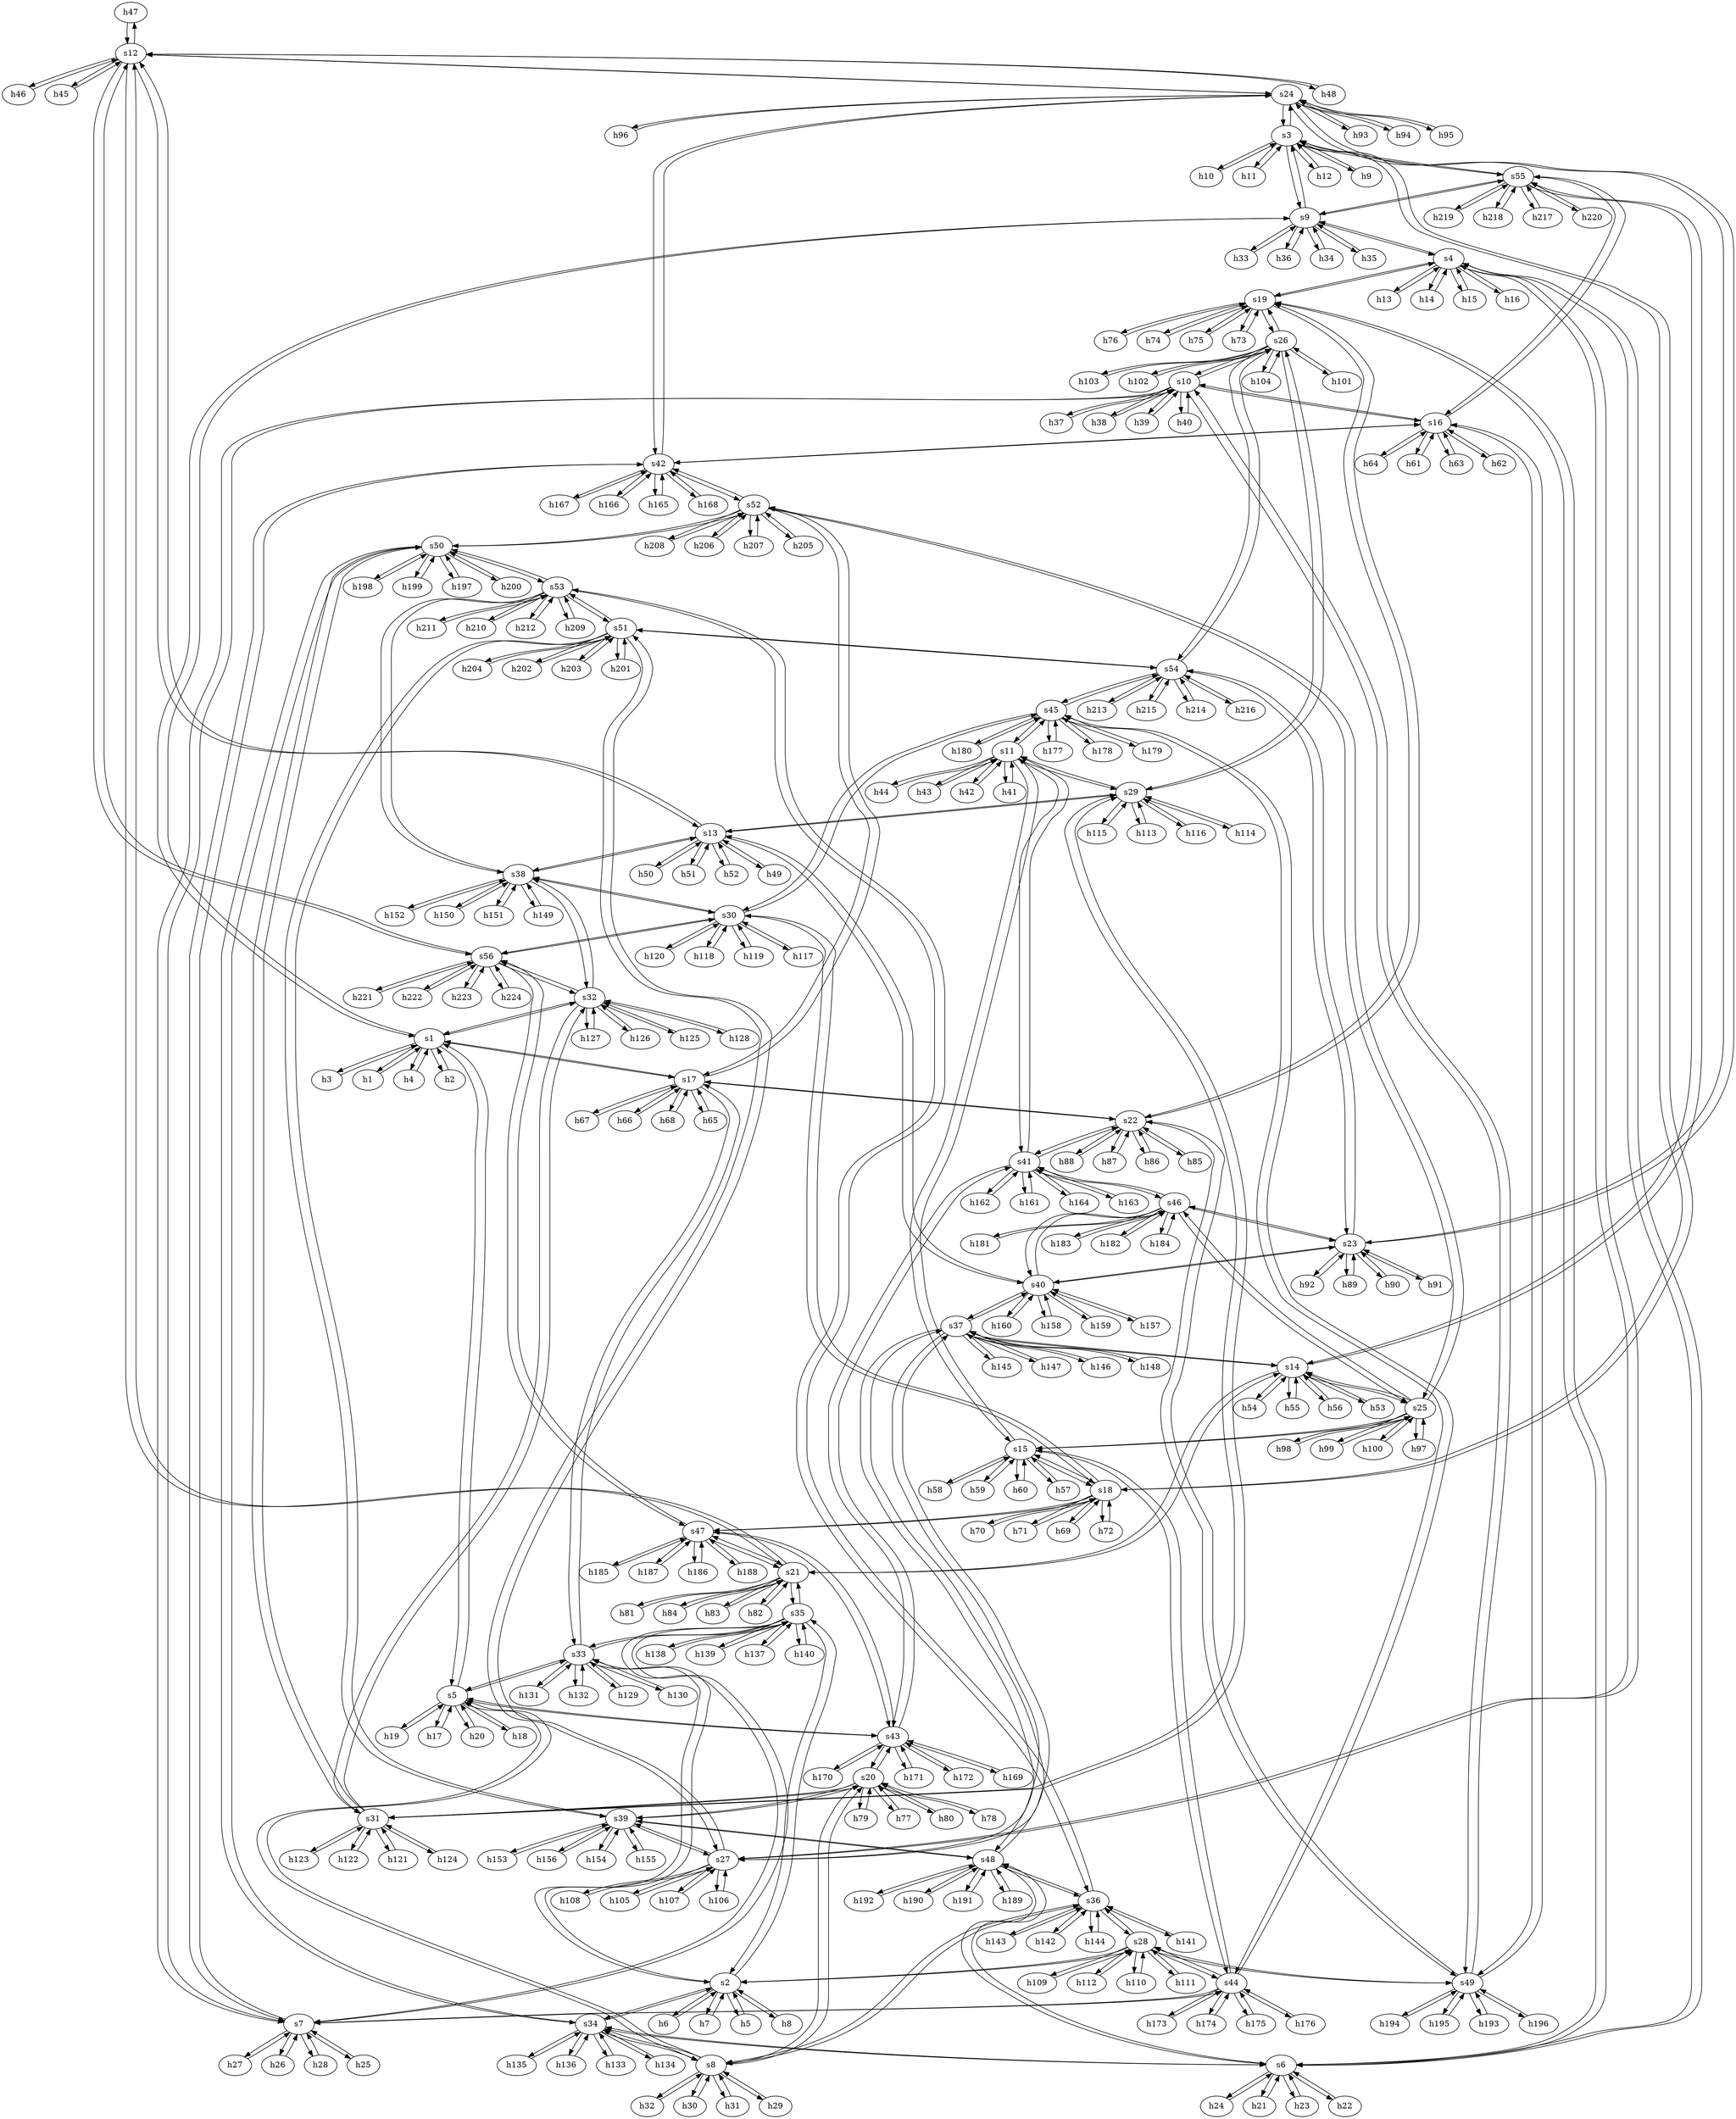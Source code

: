 strict digraph "random_regular_graph(4, 56)" {
	h47	 [ip="111.0.0.47",
		mac="0:0:0:0:0:2f",
		type=host];
	s12	 [id=12,
		type=switch];
	h47 -> s12	 [capacity="1Gbps",
		cost=1,
		dst_port=6,
		src_port=0];
	h46	 [ip="111.0.0.46",
		mac="0:0:0:0:0:2e",
		type=host];
	h46 -> s12	 [capacity="1Gbps",
		cost=1,
		dst_port=5,
		src_port=0];
	h45	 [ip="111.0.0.45",
		mac="0:0:0:0:0:2d",
		type=host];
	h45 -> s12	 [capacity="1Gbps",
		cost=1,
		dst_port=4,
		src_port=0];
	h44	 [ip="111.0.0.44",
		mac="0:0:0:0:0:2c",
		type=host];
	s11	 [id=11,
		type=switch];
	h44 -> s11	 [capacity="1Gbps",
		cost=1,
		dst_port=7,
		src_port=0];
	h43	 [ip="111.0.0.43",
		mac="0:0:0:0:0:2b",
		type=host];
	h43 -> s11	 [capacity="1Gbps",
		cost=1,
		dst_port=6,
		src_port=0];
	h42	 [ip="111.0.0.42",
		mac="0:0:0:0:0:2a",
		type=host];
	h42 -> s11	 [capacity="1Gbps",
		cost=1,
		dst_port=5,
		src_port=0];
	h41	 [ip="111.0.0.41",
		mac="0:0:0:0:0:29",
		type=host];
	h41 -> s11	 [capacity="1Gbps",
		cost=1,
		dst_port=4,
		src_port=0];
	h40	 [ip="111.0.0.40",
		mac="0:0:0:0:0:28",
		type=host];
	s10	 [id=10,
		type=switch];
	h40 -> s10	 [capacity="1Gbps",
		cost=1,
		dst_port=7,
		src_port=0];
	h49	 [ip="111.0.0.49",
		mac="0:0:0:0:0:31",
		type=host];
	s13	 [id=13,
		type=switch];
	h49 -> s13	 [capacity="1Gbps",
		cost=1,
		dst_port=4,
		src_port=0];
	h48	 [ip="111.0.0.48",
		mac="0:0:0:0:0:30",
		type=host];
	h48 -> s12	 [capacity="1Gbps",
		cost=1,
		dst_port=7,
		src_port=0];
	s56	 [id=56,
		type=switch];
	h221	 [ip="111.0.0.221",
		mac="0:0:0:0:0:dd",
		type=host];
	s56 -> h221	 [capacity="1Gbps",
		cost=1,
		dst_port=0,
		src_port=4];
	h222	 [ip="111.0.0.222",
		mac="0:0:0:0:0:de",
		type=host];
	s56 -> h222	 [capacity="1Gbps",
		cost=1,
		dst_port=0,
		src_port=5];
	h223	 [ip="111.0.0.223",
		mac="0:0:0:0:0:df",
		type=host];
	s56 -> h223	 [capacity="1Gbps",
		cost=1,
		dst_port=0,
		src_port=6];
	h224	 [ip="111.0.0.224",
		mac="0:0:0:0:0:e0",
		type=host];
	s56 -> h224	 [capacity="1Gbps",
		cost=1,
		dst_port=0,
		src_port=7];
	s47	 [id=47,
		type=switch];
	s56 -> s47	 [capacity="1Gbps",
		cost=1,
		dst_port=1,
		src_port=1];
	s56 -> s12	 [capacity="1Gbps",
		cost=1,
		dst_port=1,
		src_port=0];
	s30	 [id=30,
		type=switch];
	s56 -> s30	 [capacity="1Gbps",
		cost=1,
		dst_port=3,
		src_port=2];
	s32	 [id=32,
		type=switch];
	s56 -> s32	 [capacity="1Gbps",
		cost=1,
		dst_port=0,
		src_port=3];
	s55	 [id=55,
		type=switch];
	h219	 [ip="111.0.0.219",
		mac="0:0:0:0:0:db",
		type=host];
	s55 -> h219	 [capacity="1Gbps",
		cost=1,
		dst_port=0,
		src_port=6];
	h218	 [ip="111.0.0.218",
		mac="0:0:0:0:0:da",
		type=host];
	s55 -> h218	 [capacity="1Gbps",
		cost=1,
		dst_port=0,
		src_port=5];
	h217	 [ip="111.0.0.217",
		mac="0:0:0:0:0:d9",
		type=host];
	s55 -> h217	 [capacity="1Gbps",
		cost=1,
		dst_port=0,
		src_port=4];
	h220	 [ip="111.0.0.220",
		mac="0:0:0:0:0:dc",
		type=host];
	s55 -> h220	 [capacity="1Gbps",
		cost=1,
		dst_port=0,
		src_port=7];
	s9	 [id=9,
		type=switch];
	s55 -> s9	 [capacity="1Gbps",
		cost=1,
		dst_port=2,
		src_port=1];
	s3	 [id=3,
		type=switch];
	s55 -> s3	 [capacity="1Gbps",
		cost=1,
		dst_port=2,
		src_port=0];
	s16	 [id=16,
		type=switch];
	s55 -> s16	 [capacity="1Gbps",
		cost=1,
		dst_port=0,
		src_port=2];
	s14	 [id=14,
		type=switch];
	s55 -> s14	 [capacity="1Gbps",
		cost=1,
		dst_port=2,
		src_port=3];
	s54	 [id=54,
		type=switch];
	s51	 [id=51,
		type=switch];
	s54 -> s51	 [capacity="1Gbps",
		cost=1,
		dst_port=1,
		src_port=2];
	h213	 [ip="111.0.0.213",
		mac="0:0:0:0:0:d5",
		type=host];
	s54 -> h213	 [capacity="1Gbps",
		cost=1,
		dst_port=0,
		src_port=4];
	h215	 [ip="111.0.0.215",
		mac="0:0:0:0:0:d7",
		type=host];
	s54 -> h215	 [capacity="1Gbps",
		cost=1,
		dst_port=0,
		src_port=6];
	h214	 [ip="111.0.0.214",
		mac="0:0:0:0:0:d6",
		type=host];
	s54 -> h214	 [capacity="1Gbps",
		cost=1,
		dst_port=0,
		src_port=5];
	h216	 [ip="111.0.0.216",
		mac="0:0:0:0:0:d8",
		type=host];
	s54 -> h216	 [capacity="1Gbps",
		cost=1,
		dst_port=0,
		src_port=7];
	s23	 [id=23,
		type=switch];
	s54 -> s23	 [capacity="1Gbps",
		cost=1,
		dst_port=1,
		src_port=3];
	s26	 [id=26,
		type=switch];
	s54 -> s26	 [capacity="1Gbps",
		cost=1,
		dst_port=0,
		src_port=1];
	s45	 [id=45,
		type=switch];
	s54 -> s45	 [capacity="1Gbps",
		cost=1,
		dst_port=2,
		src_port=0];
	s53	 [id=53,
		type=switch];
	s53 -> s51	 [capacity="1Gbps",
		cost=1,
		dst_port=0,
		src_port=2];
	s50	 [id=50,
		type=switch];
	s53 -> s50	 [capacity="1Gbps",
		cost=1,
		dst_port=3,
		src_port=3];
	h211	 [ip="111.0.0.211",
		mac="0:0:0:0:0:d3",
		type=host];
	s53 -> h211	 [capacity="1Gbps",
		cost=1,
		dst_port=0,
		src_port=6];
	h210	 [ip="111.0.0.210",
		mac="0:0:0:0:0:d2",
		type=host];
	s53 -> h210	 [capacity="1Gbps",
		cost=1,
		dst_port=0,
		src_port=5];
	h212	 [ip="111.0.0.212",
		mac="0:0:0:0:0:d4",
		type=host];
	s53 -> h212	 [capacity="1Gbps",
		cost=1,
		dst_port=0,
		src_port=7];
	h209	 [ip="111.0.0.209",
		mac="0:0:0:0:0:d1",
		type=host];
	s53 -> h209	 [capacity="1Gbps",
		cost=1,
		dst_port=0,
		src_port=4];
	s38	 [id=38,
		type=switch];
	s53 -> s38	 [capacity="1Gbps",
		cost=1,
		dst_port=1,
		src_port=1];
	s36	 [id=36,
		type=switch];
	s53 -> s36	 [capacity="1Gbps",
		cost=1,
		dst_port=0,
		src_port=0];
	s52	 [id=52,
		type=switch];
	s52 -> s50	 [capacity="1Gbps",
		cost=1,
		dst_port=2,
		src_port=3];
	s25	 [id=25,
		type=switch];
	s52 -> s25	 [capacity="1Gbps",
		cost=1,
		dst_port=1,
		src_port=0];
	s42	 [id=42,
		type=switch];
	s52 -> s42	 [capacity="1Gbps",
		cost=1,
		dst_port=3,
		src_port=2];
	h208	 [ip="111.0.0.208",
		mac="0:0:0:0:0:d0",
		type=host];
	s52 -> h208	 [capacity="1Gbps",
		cost=1,
		dst_port=0,
		src_port=7];
	h206	 [ip="111.0.0.206",
		mac="0:0:0:0:0:ce",
		type=host];
	s52 -> h206	 [capacity="1Gbps",
		cost=1,
		dst_port=0,
		src_port=5];
	h207	 [ip="111.0.0.207",
		mac="0:0:0:0:0:cf",
		type=host];
	s52 -> h207	 [capacity="1Gbps",
		cost=1,
		dst_port=0,
		src_port=6];
	h205	 [ip="111.0.0.205",
		mac="0:0:0:0:0:cd",
		type=host];
	s52 -> h205	 [capacity="1Gbps",
		cost=1,
		dst_port=0,
		src_port=4];
	s17	 [id=17,
		type=switch];
	s52 -> s17	 [capacity="1Gbps",
		cost=1,
		dst_port=2,
		src_port=1];
	s51 -> s54	 [capacity="1Gbps",
		cost=1,
		dst_port=2,
		src_port=1];
	s51 -> s53	 [capacity="1Gbps",
		cost=1,
		dst_port=2,
		src_port=2];
	s27	 [id=27,
		type=switch];
	s51 -> s27	 [capacity="1Gbps",
		cost=1,
		dst_port=2,
		src_port=3];
	h204	 [ip="111.0.0.204",
		mac="0:0:0:0:0:cc",
		type=host];
	s51 -> h204	 [capacity="1Gbps",
		cost=1,
		dst_port=0,
		src_port=7];
	h202	 [ip="111.0.0.202",
		mac="0:0:0:0:0:ca",
		type=host];
	s51 -> h202	 [capacity="1Gbps",
		cost=1,
		dst_port=0,
		src_port=5];
	h203	 [ip="111.0.0.203",
		mac="0:0:0:0:0:cb",
		type=host];
	s51 -> h203	 [capacity="1Gbps",
		cost=1,
		dst_port=0,
		src_port=6];
	h201	 [ip="111.0.0.201",
		mac="0:0:0:0:0:c9",
		type=host];
	s51 -> h201	 [capacity="1Gbps",
		cost=1,
		dst_port=0,
		src_port=4];
	s39	 [id=39,
		type=switch];
	s51 -> s39	 [capacity="1Gbps",
		cost=1,
		dst_port=3,
		src_port=0];
	s50 -> s53	 [capacity="1Gbps",
		cost=1,
		dst_port=3,
		src_port=2];
	s50 -> s52	 [capacity="1Gbps",
		cost=1,
		dst_port=0,
		src_port=3];
	h197	 [ip="111.0.0.197",
		mac="0:0:0:0:0:c5",
		type=host];
	s50 -> h197	 [capacity="1Gbps",
		cost=1,
		dst_port=0,
		src_port=4];
	h200	 [ip="111.0.0.200",
		mac="0:0:0:0:0:c8",
		type=host];
	s50 -> h200	 [capacity="1Gbps",
		cost=1,
		dst_port=0,
		src_port=7];
	s34	 [id=34,
		type=switch];
	s50 -> s34	 [capacity="1Gbps",
		cost=1,
		dst_port=3,
		src_port=1];
	s31	 [id=31,
		type=switch];
	s50 -> s31	 [capacity="1Gbps",
		cost=1,
		dst_port=0,
		src_port=0];
	h198	 [ip="111.0.0.198",
		mac="0:0:0:0:0:c6",
		type=host];
	s50 -> h198	 [capacity="1Gbps",
		cost=1,
		dst_port=0,
		src_port=5];
	h199	 [ip="111.0.0.199",
		mac="0:0:0:0:0:c7",
		type=host];
	s50 -> h199	 [capacity="1Gbps",
		cost=1,
		dst_port=0,
		src_port=6];
	h129	 [ip="111.0.0.129",
		mac="0:0:0:0:0:81",
		type=host];
	s33	 [id=33,
		type=switch];
	h129 -> s33	 [capacity="1Gbps",
		cost=1,
		dst_port=4,
		src_port=0];
	h128	 [ip="111.0.0.128",
		mac="0:0:0:0:0:80",
		type=host];
	h128 -> s32	 [capacity="1Gbps",
		cost=1,
		dst_port=7,
		src_port=0];
	h127	 [ip="111.0.0.127",
		mac="0:0:0:0:0:7f",
		type=host];
	h127 -> s32	 [capacity="1Gbps",
		cost=1,
		dst_port=6,
		src_port=0];
	h126	 [ip="111.0.0.126",
		mac="0:0:0:0:0:7e",
		type=host];
	h126 -> s32	 [capacity="1Gbps",
		cost=1,
		dst_port=5,
		src_port=0];
	h125	 [ip="111.0.0.125",
		mac="0:0:0:0:0:7d",
		type=host];
	h125 -> s32	 [capacity="1Gbps",
		cost=1,
		dst_port=4,
		src_port=0];
	h124	 [ip="111.0.0.124",
		mac="0:0:0:0:0:7c",
		type=host];
	h124 -> s31	 [capacity="1Gbps",
		cost=1,
		dst_port=7,
		src_port=0];
	h123	 [ip="111.0.0.123",
		mac="0:0:0:0:0:7b",
		type=host];
	h123 -> s31	 [capacity="1Gbps",
		cost=1,
		dst_port=6,
		src_port=0];
	h122	 [ip="111.0.0.122",
		mac="0:0:0:0:0:7a",
		type=host];
	h122 -> s31	 [capacity="1Gbps",
		cost=1,
		dst_port=5,
		src_port=0];
	h121	 [ip="111.0.0.121",
		mac="0:0:0:0:0:79",
		type=host];
	h121 -> s31	 [capacity="1Gbps",
		cost=1,
		dst_port=4,
		src_port=0];
	h120	 [ip="111.0.0.120",
		mac="0:0:0:0:0:78",
		type=host];
	h120 -> s30	 [capacity="1Gbps",
		cost=1,
		dst_port=7,
		src_port=0];
	h69	 [ip="111.0.0.69",
		mac="0:0:0:0:0:45",
		type=host];
	s18	 [id=18,
		type=switch];
	h69 -> s18	 [capacity="1Gbps",
		cost=1,
		dst_port=4,
		src_port=0];
	h68	 [ip="111.0.0.68",
		mac="0:0:0:0:0:44",
		type=host];
	h68 -> s17	 [capacity="1Gbps",
		cost=1,
		dst_port=7,
		src_port=0];
	h190	 [ip="111.0.0.190",
		mac="0:0:0:0:0:be",
		type=host];
	s48	 [id=48,
		type=switch];
	h190 -> s48	 [capacity="1Gbps",
		cost=1,
		dst_port=5,
		src_port=0];
	h191	 [ip="111.0.0.191",
		mac="0:0:0:0:0:bf",
		type=host];
	h191 -> s48	 [capacity="1Gbps",
		cost=1,
		dst_port=6,
		src_port=0];
	h196	 [ip="111.0.0.196",
		mac="0:0:0:0:0:c4",
		type=host];
	s49	 [id=49,
		type=switch];
	h196 -> s49	 [capacity="1Gbps",
		cost=1,
		dst_port=7,
		src_port=0];
	h197 -> s50	 [capacity="1Gbps",
		cost=1,
		dst_port=4,
		src_port=0];
	h194	 [ip="111.0.0.194",
		mac="0:0:0:0:0:c2",
		type=host];
	h194 -> s49	 [capacity="1Gbps",
		cost=1,
		dst_port=5,
		src_port=0];
	h195	 [ip="111.0.0.195",
		mac="0:0:0:0:0:c3",
		type=host];
	h195 -> s49	 [capacity="1Gbps",
		cost=1,
		dst_port=6,
		src_port=0];
	h61	 [ip="111.0.0.61",
		mac="0:0:0:0:0:3d",
		type=host];
	h61 -> s16	 [capacity="1Gbps",
		cost=1,
		dst_port=4,
		src_port=0];
	h60	 [ip="111.0.0.60",
		mac="0:0:0:0:0:3c",
		type=host];
	s15	 [id=15,
		type=switch];
	h60 -> s15	 [capacity="1Gbps",
		cost=1,
		dst_port=7,
		src_port=0];
	h63	 [ip="111.0.0.63",
		mac="0:0:0:0:0:3f",
		type=host];
	h63 -> s16	 [capacity="1Gbps",
		cost=1,
		dst_port=6,
		src_port=0];
	h62	 [ip="111.0.0.62",
		mac="0:0:0:0:0:3e",
		type=host];
	h62 -> s16	 [capacity="1Gbps",
		cost=1,
		dst_port=5,
		src_port=0];
	h65	 [ip="111.0.0.65",
		mac="0:0:0:0:0:41",
		type=host];
	h65 -> s17	 [capacity="1Gbps",
		cost=1,
		dst_port=4,
		src_port=0];
	h64	 [ip="111.0.0.64",
		mac="0:0:0:0:0:40",
		type=host];
	h64 -> s16	 [capacity="1Gbps",
		cost=1,
		dst_port=7,
		src_port=0];
	h67	 [ip="111.0.0.67",
		mac="0:0:0:0:0:43",
		type=host];
	h67 -> s17	 [capacity="1Gbps",
		cost=1,
		dst_port=6,
		src_port=0];
	h66	 [ip="111.0.0.66",
		mac="0:0:0:0:0:42",
		type=host];
	h66 -> s17	 [capacity="1Gbps",
		cost=1,
		dst_port=5,
		src_port=0];
	h183	 [ip="111.0.0.183",
		mac="0:0:0:0:0:b7",
		type=host];
	s46	 [id=46,
		type=switch];
	h183 -> s46	 [capacity="1Gbps",
		cost=1,
		dst_port=6,
		src_port=0];
	h170	 [ip="111.0.0.170",
		mac="0:0:0:0:0:aa",
		type=host];
	s43	 [id=43,
		type=switch];
	h170 -> s43	 [capacity="1Gbps",
		cost=1,
		dst_port=5,
		src_port=0];
	h171	 [ip="111.0.0.171",
		mac="0:0:0:0:0:ab",
		type=host];
	h171 -> s43	 [capacity="1Gbps",
		cost=1,
		dst_port=6,
		src_port=0];
	h172	 [ip="111.0.0.172",
		mac="0:0:0:0:0:ac",
		type=host];
	h172 -> s43	 [capacity="1Gbps",
		cost=1,
		dst_port=7,
		src_port=0];
	h173	 [ip="111.0.0.173",
		mac="0:0:0:0:0:ad",
		type=host];
	s44	 [id=44,
		type=switch];
	h173 -> s44	 [capacity="1Gbps",
		cost=1,
		dst_port=4,
		src_port=0];
	h174	 [ip="111.0.0.174",
		mac="0:0:0:0:0:ae",
		type=host];
	h174 -> s44	 [capacity="1Gbps",
		cost=1,
		dst_port=5,
		src_port=0];
	h182	 [ip="111.0.0.182",
		mac="0:0:0:0:0:b6",
		type=host];
	h182 -> s46	 [capacity="1Gbps",
		cost=1,
		dst_port=5,
		src_port=0];
	h175	 [ip="111.0.0.175",
		mac="0:0:0:0:0:af",
		type=host];
	h175 -> s44	 [capacity="1Gbps",
		cost=1,
		dst_port=6,
		src_port=0];
	h176	 [ip="111.0.0.176",
		mac="0:0:0:0:0:b0",
		type=host];
	h176 -> s44	 [capacity="1Gbps",
		cost=1,
		dst_port=7,
		src_port=0];
	h177	 [ip="111.0.0.177",
		mac="0:0:0:0:0:b1",
		type=host];
	h177 -> s45	 [capacity="1Gbps",
		cost=1,
		dst_port=4,
		src_port=0];
	h178	 [ip="111.0.0.178",
		mac="0:0:0:0:0:b2",
		type=host];
	h178 -> s45	 [capacity="1Gbps",
		cost=1,
		dst_port=5,
		src_port=0];
	h179	 [ip="111.0.0.179",
		mac="0:0:0:0:0:b3",
		type=host];
	h179 -> s45	 [capacity="1Gbps",
		cost=1,
		dst_port=6,
		src_port=0];
	h219 -> s55	 [capacity="1Gbps",
		cost=1,
		dst_port=6,
		src_port=0];
	h218 -> s55	 [capacity="1Gbps",
		cost=1,
		dst_port=5,
		src_port=0];
	h211 -> s53	 [capacity="1Gbps",
		cost=1,
		dst_port=6,
		src_port=0];
	h210 -> s53	 [capacity="1Gbps",
		cost=1,
		dst_port=5,
		src_port=0];
	h213 -> s54	 [capacity="1Gbps",
		cost=1,
		dst_port=4,
		src_port=0];
	h212 -> s53	 [capacity="1Gbps",
		cost=1,
		dst_port=7,
		src_port=0];
	h215 -> s54	 [capacity="1Gbps",
		cost=1,
		dst_port=6,
		src_port=0];
	h214 -> s54	 [capacity="1Gbps",
		cost=1,
		dst_port=5,
		src_port=0];
	h217 -> s55	 [capacity="1Gbps",
		cost=1,
		dst_port=4,
		src_port=0];
	h216 -> s54	 [capacity="1Gbps",
		cost=1,
		dst_port=7,
		src_port=0];
	h185	 [ip="111.0.0.185",
		mac="0:0:0:0:0:b9",
		type=host];
	h185 -> s47	 [capacity="1Gbps",
		cost=1,
		dst_port=4,
		src_port=0];
	h184	 [ip="111.0.0.184",
		mac="0:0:0:0:0:b8",
		type=host];
	h184 -> s46	 [capacity="1Gbps",
		cost=1,
		dst_port=7,
		src_port=0];
	h187	 [ip="111.0.0.187",
		mac="0:0:0:0:0:bb",
		type=host];
	h187 -> s47	 [capacity="1Gbps",
		cost=1,
		dst_port=6,
		src_port=0];
	h220 -> s55	 [capacity="1Gbps",
		cost=1,
		dst_port=7,
		src_port=0];
	h186	 [ip="111.0.0.186",
		mac="0:0:0:0:0:ba",
		type=host];
	h186 -> s47	 [capacity="1Gbps",
		cost=1,
		dst_port=5,
		src_port=0];
	h221 -> s56	 [capacity="1Gbps",
		cost=1,
		dst_port=4,
		src_port=0];
	h181	 [ip="111.0.0.181",
		mac="0:0:0:0:0:b5",
		type=host];
	h181 -> s46	 [capacity="1Gbps",
		cost=1,
		dst_port=4,
		src_port=0];
	h180	 [ip="111.0.0.180",
		mac="0:0:0:0:0:b4",
		type=host];
	h180 -> s45	 [capacity="1Gbps",
		cost=1,
		dst_port=7,
		src_port=0];
	h83	 [ip="111.0.0.83",
		mac="0:0:0:0:0:53",
		type=host];
	s21	 [id=21,
		type=switch];
	h83 -> s21	 [capacity="1Gbps",
		cost=1,
		dst_port=6,
		src_port=0];
	h82	 [ip="111.0.0.82",
		mac="0:0:0:0:0:52",
		type=host];
	h82 -> s21	 [capacity="1Gbps",
		cost=1,
		dst_port=5,
		src_port=0];
	h81	 [ip="111.0.0.81",
		mac="0:0:0:0:0:51",
		type=host];
	h81 -> s21	 [capacity="1Gbps",
		cost=1,
		dst_port=4,
		src_port=0];
	h106	 [ip="111.0.0.106",
		mac="0:0:0:0:0:6a",
		type=host];
	h106 -> s27	 [capacity="1Gbps",
		cost=1,
		dst_port=5,
		src_port=0];
	h87	 [ip="111.0.0.87",
		mac="0:0:0:0:0:57",
		type=host];
	s22	 [id=22,
		type=switch];
	h87 -> s22	 [capacity="1Gbps",
		cost=1,
		dst_port=6,
		src_port=0];
	h86	 [ip="111.0.0.86",
		mac="0:0:0:0:0:56",
		type=host];
	h86 -> s22	 [capacity="1Gbps",
		cost=1,
		dst_port=5,
		src_port=0];
	h85	 [ip="111.0.0.85",
		mac="0:0:0:0:0:55",
		type=host];
	h85 -> s22	 [capacity="1Gbps",
		cost=1,
		dst_port=4,
		src_port=0];
	h84	 [ip="111.0.0.84",
		mac="0:0:0:0:0:54",
		type=host];
	h84 -> s21	 [capacity="1Gbps",
		cost=1,
		dst_port=7,
		src_port=0];
	h89	 [ip="111.0.0.89",
		mac="0:0:0:0:0:59",
		type=host];
	h89 -> s23	 [capacity="1Gbps",
		cost=1,
		dst_port=4,
		src_port=0];
	h88	 [ip="111.0.0.88",
		mac="0:0:0:0:0:58",
		type=host];
	h88 -> s22	 [capacity="1Gbps",
		cost=1,
		dst_port=7,
		src_port=0];
	h109	 [ip="111.0.0.109",
		mac="0:0:0:0:0:6d",
		type=host];
	s28	 [id=28,
		type=switch];
	h109 -> s28	 [capacity="1Gbps",
		cost=1,
		dst_port=4,
		src_port=0];
	h108	 [ip="111.0.0.108",
		mac="0:0:0:0:0:6c",
		type=host];
	h108 -> s27	 [capacity="1Gbps",
		cost=1,
		dst_port=7,
		src_port=0];
	h18	 [ip="111.0.0.18",
		mac="0:0:0:0:0:12",
		type=host];
	s5	 [id=5,
		type=switch];
	h18 -> s5	 [capacity="1Gbps",
		cost=1,
		dst_port=5,
		src_port=0];
	h19	 [ip="111.0.0.19",
		mac="0:0:0:0:0:13",
		type=host];
	h19 -> s5	 [capacity="1Gbps",
		cost=1,
		dst_port=6,
		src_port=0];
	h10	 [ip="111.0.0.10",
		mac="0:0:0:0:0:a",
		type=host];
	h10 -> s3	 [capacity="1Gbps",
		cost=1,
		dst_port=5,
		src_port=0];
	h11	 [ip="111.0.0.11",
		mac="0:0:0:0:0:b",
		type=host];
	h11 -> s3	 [capacity="1Gbps",
		cost=1,
		dst_port=6,
		src_port=0];
	h12	 [ip="111.0.0.12",
		mac="0:0:0:0:0:c",
		type=host];
	h12 -> s3	 [capacity="1Gbps",
		cost=1,
		dst_port=7,
		src_port=0];
	h13	 [ip="111.0.0.13",
		mac="0:0:0:0:0:d",
		type=host];
	s4	 [id=4,
		type=switch];
	h13 -> s4	 [capacity="1Gbps",
		cost=1,
		dst_port=4,
		src_port=0];
	h14	 [ip="111.0.0.14",
		mac="0:0:0:0:0:e",
		type=host];
	h14 -> s4	 [capacity="1Gbps",
		cost=1,
		dst_port=5,
		src_port=0];
	h15	 [ip="111.0.0.15",
		mac="0:0:0:0:0:f",
		type=host];
	h15 -> s4	 [capacity="1Gbps",
		cost=1,
		dst_port=6,
		src_port=0];
	h16	 [ip="111.0.0.16",
		mac="0:0:0:0:0:10",
		type=host];
	h16 -> s4	 [capacity="1Gbps",
		cost=1,
		dst_port=7,
		src_port=0];
	h17	 [ip="111.0.0.17",
		mac="0:0:0:0:0:11",
		type=host];
	h17 -> s5	 [capacity="1Gbps",
		cost=1,
		dst_port=4,
		src_port=0];
	s9 -> s55	 [capacity="1Gbps",
		cost=1,
		dst_port=1,
		src_port=2];
	s9 -> s3	 [capacity="1Gbps",
		cost=1,
		dst_port=0,
		src_port=0];
	s1	 [id=1,
		type=switch];
	s9 -> s1	 [capacity="1Gbps",
		cost=1,
		dst_port=0,
		src_port=1];
	s9 -> s4	 [capacity="1Gbps",
		cost=1,
		dst_port=1,
		src_port=3];
	h33	 [ip="111.0.0.33",
		mac="0:0:0:0:0:21",
		type=host];
	s9 -> h33	 [capacity="1Gbps",
		cost=1,
		dst_port=0,
		src_port=4];
	h36	 [ip="111.0.0.36",
		mac="0:0:0:0:0:24",
		type=host];
	s9 -> h36	 [capacity="1Gbps",
		cost=1,
		dst_port=0,
		src_port=7];
	h34	 [ip="111.0.0.34",
		mac="0:0:0:0:0:22",
		type=host];
	s9 -> h34	 [capacity="1Gbps",
		cost=1,
		dst_port=0,
		src_port=5];
	h35	 [ip="111.0.0.35",
		mac="0:0:0:0:0:23",
		type=host];
	s9 -> h35	 [capacity="1Gbps",
		cost=1,
		dst_port=0,
		src_port=6];
	s8	 [id=8,
		type=switch];
	s8 -> s5	 [capacity="1Gbps",
		cost=1,
		dst_port=1,
		src_port=3];
	h32	 [ip="111.0.0.32",
		mac="0:0:0:0:0:20",
		type=host];
	s8 -> h32	 [capacity="1Gbps",
		cost=1,
		dst_port=0,
		src_port=7];
	h30	 [ip="111.0.0.30",
		mac="0:0:0:0:0:1e",
		type=host];
	s8 -> h30	 [capacity="1Gbps",
		cost=1,
		dst_port=0,
		src_port=5];
	h31	 [ip="111.0.0.31",
		mac="0:0:0:0:0:1f",
		type=host];
	s8 -> h31	 [capacity="1Gbps",
		cost=1,
		dst_port=0,
		src_port=6];
	s20	 [id=20,
		type=switch];
	s8 -> s20	 [capacity="1Gbps",
		cost=1,
		dst_port=1,
		src_port=1];
	s8 -> s34	 [capacity="1Gbps",
		cost=1,
		dst_port=1,
		src_port=0];
	s8 -> s36	 [capacity="1Gbps",
		cost=1,
		dst_port=2,
		src_port=2];
	h29	 [ip="111.0.0.29",
		mac="0:0:0:0:0:1d",
		type=host];
	s8 -> h29	 [capacity="1Gbps",
		cost=1,
		dst_port=0,
		src_port=4];
	s3 -> s55	 [capacity="1Gbps",
		cost=1,
		dst_port=0,
		src_port=2];
	s3 -> h10	 [capacity="1Gbps",
		cost=1,
		dst_port=0,
		src_port=5];
	s3 -> h11	 [capacity="1Gbps",
		cost=1,
		dst_port=0,
		src_port=6];
	s3 -> h12	 [capacity="1Gbps",
		cost=1,
		dst_port=0,
		src_port=7];
	s3 -> s9	 [capacity="1Gbps",
		cost=1,
		dst_port=0,
		src_port=0];
	s24	 [id=24,
		type=switch];
	s3 -> s24	 [capacity="1Gbps",
		cost=1,
		dst_port=0,
		src_port=3];
	s3 -> s18	 [capacity="1Gbps",
		cost=1,
		dst_port=0,
		src_port=1];
	h9	 [ip="111.0.0.9",
		mac="0:0:0:0:0:9",
		type=host];
	s3 -> h9	 [capacity="1Gbps",
		cost=1,
		dst_port=0,
		src_port=4];
	s2	 [id=2,
		type=switch];
	s2 -> s28	 [capacity="1Gbps",
		cost=1,
		dst_port=1,
		src_port=2];
	h8	 [ip="111.0.0.8",
		mac="0:0:0:0:0:8",
		type=host];
	s2 -> h8	 [capacity="1Gbps",
		cost=1,
		dst_port=0,
		src_port=7];
	h6	 [ip="111.0.0.6",
		mac="0:0:0:0:0:6",
		type=host];
	s2 -> h6	 [capacity="1Gbps",
		cost=1,
		dst_port=0,
		src_port=5];
	h7	 [ip="111.0.0.7",
		mac="0:0:0:0:0:7",
		type=host];
	s2 -> h7	 [capacity="1Gbps",
		cost=1,
		dst_port=0,
		src_port=6];
	h5	 [ip="111.0.0.5",
		mac="0:0:0:0:0:5",
		type=host];
	s2 -> h5	 [capacity="1Gbps",
		cost=1,
		dst_port=0,
		src_port=4];
	s35	 [id=35,
		type=switch];
	s2 -> s35	 [capacity="1Gbps",
		cost=1,
		dst_port=0,
		src_port=0];
	s2 -> s34	 [capacity="1Gbps",
		cost=1,
		dst_port=0,
		src_port=1];
	s2 -> s33	 [capacity="1Gbps",
		cost=1,
		dst_port=1,
		src_port=3];
	s1 -> s9	 [capacity="1Gbps",
		cost=1,
		dst_port=1,
		src_port=0];
	s1 -> s5	 [capacity="1Gbps",
		cost=1,
		dst_port=0,
		src_port=2];
	s1 -> s17	 [capacity="1Gbps",
		cost=1,
		dst_port=1,
		src_port=1];
	h2	 [ip="111.0.0.2",
		mac="0:0:0:0:0:2",
		type=host];
	s1 -> h2	 [capacity="1Gbps",
		cost=1,
		dst_port=0,
		src_port=5];
	h3	 [ip="111.0.0.3",
		mac="0:0:0:0:0:3",
		type=host];
	s1 -> h3	 [capacity="1Gbps",
		cost=1,
		dst_port=0,
		src_port=6];
	h1	 [ip="111.0.0.1",
		mac="0:0:0:0:0:1",
		type=host];
	s1 -> h1	 [capacity="1Gbps",
		cost=1,
		dst_port=0,
		src_port=4];
	h4	 [ip="111.0.0.4",
		mac="0:0:0:0:0:4",
		type=host];
	s1 -> h4	 [capacity="1Gbps",
		cost=1,
		dst_port=0,
		src_port=7];
	s1 -> s32	 [capacity="1Gbps",
		cost=1,
		dst_port=1,
		src_port=3];
	s7	 [id=7,
		type=switch];
	s7 -> s44	 [capacity="1Gbps",
		cost=1,
		dst_port=2,
		src_port=1];
	s7 -> s42	 [capacity="1Gbps",
		cost=1,
		dst_port=0,
		src_port=3];
	s7 -> s10	 [capacity="1Gbps",
		cost=1,
		dst_port=1,
		src_port=2];
	s7 -> s35	 [capacity="1Gbps",
		cost=1,
		dst_port=2,
		src_port=0];
	h28	 [ip="111.0.0.28",
		mac="0:0:0:0:0:1c",
		type=host];
	s7 -> h28	 [capacity="1Gbps",
		cost=1,
		dst_port=0,
		src_port=7];
	h25	 [ip="111.0.0.25",
		mac="0:0:0:0:0:19",
		type=host];
	s7 -> h25	 [capacity="1Gbps",
		cost=1,
		dst_port=0,
		src_port=4];
	h27	 [ip="111.0.0.27",
		mac="0:0:0:0:0:1b",
		type=host];
	s7 -> h27	 [capacity="1Gbps",
		cost=1,
		dst_port=0,
		src_port=6];
	h26	 [ip="111.0.0.26",
		mac="0:0:0:0:0:1a",
		type=host];
	s7 -> h26	 [capacity="1Gbps",
		cost=1,
		dst_port=0,
		src_port=5];
	s6	 [id=6,
		type=switch];
	s6 -> s4	 [capacity="1Gbps",
		cost=1,
		dst_port=2,
		src_port=3];
	s6 -> s48	 [capacity="1Gbps",
		cost=1,
		dst_port=3,
		src_port=2];
	s19	 [id=19,
		type=switch];
	s6 -> s19	 [capacity="1Gbps",
		cost=1,
		dst_port=2,
		src_port=1];
	s6 -> s34	 [capacity="1Gbps",
		cost=1,
		dst_port=2,
		src_port=0];
	h24	 [ip="111.0.0.24",
		mac="0:0:0:0:0:18",
		type=host];
	s6 -> h24	 [capacity="1Gbps",
		cost=1,
		dst_port=0,
		src_port=7];
	h21	 [ip="111.0.0.21",
		mac="0:0:0:0:0:15",
		type=host];
	s6 -> h21	 [capacity="1Gbps",
		cost=1,
		dst_port=0,
		src_port=4];
	h23	 [ip="111.0.0.23",
		mac="0:0:0:0:0:17",
		type=host];
	s6 -> h23	 [capacity="1Gbps",
		cost=1,
		dst_port=0,
		src_port=6];
	h22	 [ip="111.0.0.22",
		mac="0:0:0:0:0:16",
		type=host];
	s6 -> h22	 [capacity="1Gbps",
		cost=1,
		dst_port=0,
		src_port=5];
	s5 -> h18	 [capacity="1Gbps",
		cost=1,
		dst_port=0,
		src_port=5];
	s5 -> h19	 [capacity="1Gbps",
		cost=1,
		dst_port=0,
		src_port=6];
	s5 -> h17	 [capacity="1Gbps",
		cost=1,
		dst_port=0,
		src_port=4];
	s5 -> s8	 [capacity="1Gbps",
		cost=1,
		dst_port=3,
		src_port=1];
	s5 -> s1	 [capacity="1Gbps",
		cost=1,
		dst_port=2,
		src_port=0];
	s5 -> s43	 [capacity="1Gbps",
		cost=1,
		dst_port=3,
		src_port=3];
	s5 -> s33	 [capacity="1Gbps",
		cost=1,
		dst_port=3,
		src_port=2];
	h20	 [ip="111.0.0.20",
		mac="0:0:0:0:0:14",
		type=host];
	s5 -> h20	 [capacity="1Gbps",
		cost=1,
		dst_port=0,
		src_port=7];
	s4 -> h13	 [capacity="1Gbps",
		cost=1,
		dst_port=0,
		src_port=4];
	s4 -> h14	 [capacity="1Gbps",
		cost=1,
		dst_port=0,
		src_port=5];
	s4 -> h15	 [capacity="1Gbps",
		cost=1,
		dst_port=0,
		src_port=6];
	s4 -> h16	 [capacity="1Gbps",
		cost=1,
		dst_port=0,
		src_port=7];
	s4 -> s9	 [capacity="1Gbps",
		cost=1,
		dst_port=3,
		src_port=1];
	s4 -> s6	 [capacity="1Gbps",
		cost=1,
		dst_port=3,
		src_port=3];
	s4 -> s27	 [capacity="1Gbps",
		cost=1,
		dst_port=3,
		src_port=2];
	s4 -> s19	 [capacity="1Gbps",
		cost=1,
		dst_port=3,
		src_port=0];
	h163	 [ip="111.0.0.163",
		mac="0:0:0:0:0:a3",
		type=host];
	s41	 [id=41,
		type=switch];
	h163 -> s41	 [capacity="1Gbps",
		cost=1,
		dst_port=6,
		src_port=0];
	h162	 [ip="111.0.0.162",
		mac="0:0:0:0:0:a2",
		type=host];
	h162 -> s41	 [capacity="1Gbps",
		cost=1,
		dst_port=5,
		src_port=0];
	h161	 [ip="111.0.0.161",
		mac="0:0:0:0:0:a1",
		type=host];
	h161 -> s41	 [capacity="1Gbps",
		cost=1,
		dst_port=4,
		src_port=0];
	h160	 [ip="111.0.0.160",
		mac="0:0:0:0:0:a0",
		type=host];
	s40	 [id=40,
		type=switch];
	h160 -> s40	 [capacity="1Gbps",
		cost=1,
		dst_port=7,
		src_port=0];
	h167	 [ip="111.0.0.167",
		mac="0:0:0:0:0:a7",
		type=host];
	h167 -> s42	 [capacity="1Gbps",
		cost=1,
		dst_port=6,
		src_port=0];
	h166	 [ip="111.0.0.166",
		mac="0:0:0:0:0:a6",
		type=host];
	h166 -> s42	 [capacity="1Gbps",
		cost=1,
		dst_port=5,
		src_port=0];
	h165	 [ip="111.0.0.165",
		mac="0:0:0:0:0:a5",
		type=host];
	h165 -> s42	 [capacity="1Gbps",
		cost=1,
		dst_port=4,
		src_port=0];
	h164	 [ip="111.0.0.164",
		mac="0:0:0:0:0:a4",
		type=host];
	h164 -> s41	 [capacity="1Gbps",
		cost=1,
		dst_port=7,
		src_port=0];
	h169	 [ip="111.0.0.169",
		mac="0:0:0:0:0:a9",
		type=host];
	h169 -> s43	 [capacity="1Gbps",
		cost=1,
		dst_port=4,
		src_port=0];
	h168	 [ip="111.0.0.168",
		mac="0:0:0:0:0:a8",
		type=host];
	h168 -> s42	 [capacity="1Gbps",
		cost=1,
		dst_port=7,
		src_port=0];
	h32 -> s8	 [capacity="1Gbps",
		cost=1,
		dst_port=7,
		src_port=0];
	h33 -> s9	 [capacity="1Gbps",
		cost=1,
		dst_port=4,
		src_port=0];
	h30 -> s8	 [capacity="1Gbps",
		cost=1,
		dst_port=5,
		src_port=0];
	h31 -> s8	 [capacity="1Gbps",
		cost=1,
		dst_port=6,
		src_port=0];
	h36 -> s9	 [capacity="1Gbps",
		cost=1,
		dst_port=7,
		src_port=0];
	h37	 [ip="111.0.0.37",
		mac="0:0:0:0:0:25",
		type=host];
	h37 -> s10	 [capacity="1Gbps",
		cost=1,
		dst_port=4,
		src_port=0];
	h34 -> s9	 [capacity="1Gbps",
		cost=1,
		dst_port=5,
		src_port=0];
	h35 -> s9	 [capacity="1Gbps",
		cost=1,
		dst_port=6,
		src_port=0];
	h38	 [ip="111.0.0.38",
		mac="0:0:0:0:0:26",
		type=host];
	h38 -> s10	 [capacity="1Gbps",
		cost=1,
		dst_port=5,
		src_port=0];
	h39	 [ip="111.0.0.39",
		mac="0:0:0:0:0:27",
		type=host];
	h39 -> s10	 [capacity="1Gbps",
		cost=1,
		dst_port=6,
		src_port=0];
	s22 -> h87	 [capacity="1Gbps",
		cost=1,
		dst_port=0,
		src_port=6];
	s22 -> h86	 [capacity="1Gbps",
		cost=1,
		dst_port=0,
		src_port=5];
	s22 -> h85	 [capacity="1Gbps",
		cost=1,
		dst_port=0,
		src_port=4];
	s22 -> h88	 [capacity="1Gbps",
		cost=1,
		dst_port=0,
		src_port=7];
	s22 -> s41	 [capacity="1Gbps",
		cost=1,
		dst_port=0,
		src_port=2];
	s22 -> s49	 [capacity="1Gbps",
		cost=1,
		dst_port=0,
		src_port=3];
	s22 -> s19	 [capacity="1Gbps",
		cost=1,
		dst_port=0,
		src_port=0];
	s22 -> s17	 [capacity="1Gbps",
		cost=1,
		dst_port=0,
		src_port=1];
	s23 -> s54	 [capacity="1Gbps",
		cost=1,
		dst_port=0,
		src_port=1];
	s23 -> h89	 [capacity="1Gbps",
		cost=1,
		dst_port=0,
		src_port=4];
	s23 -> s24	 [capacity="1Gbps",
		cost=1,
		dst_port=3,
		src_port=3];
	s23 -> s46	 [capacity="1Gbps",
		cost=1,
		dst_port=0,
		src_port=0];
	s23 -> s40	 [capacity="1Gbps",
		cost=1,
		dst_port=1,
		src_port=2];
	h90	 [ip="111.0.0.90",
		mac="0:0:0:0:0:5a",
		type=host];
	s23 -> h90	 [capacity="1Gbps",
		cost=1,
		dst_port=0,
		src_port=5];
	h91	 [ip="111.0.0.91",
		mac="0:0:0:0:0:5b",
		type=host];
	s23 -> h91	 [capacity="1Gbps",
		cost=1,
		dst_port=0,
		src_port=6];
	h92	 [ip="111.0.0.92",
		mac="0:0:0:0:0:5c",
		type=host];
	s23 -> h92	 [capacity="1Gbps",
		cost=1,
		dst_port=0,
		src_port=7];
	s20 -> s8	 [capacity="1Gbps",
		cost=1,
		dst_port=1,
		src_port=1];
	s20 -> s43	 [capacity="1Gbps",
		cost=1,
		dst_port=0,
		src_port=3];
	h78	 [ip="111.0.0.78",
		mac="0:0:0:0:0:4e",
		type=host];
	s20 -> h78	 [capacity="1Gbps",
		cost=1,
		dst_port=0,
		src_port=5];
	h79	 [ip="111.0.0.79",
		mac="0:0:0:0:0:4f",
		type=host];
	s20 -> h79	 [capacity="1Gbps",
		cost=1,
		dst_port=0,
		src_port=6];
	h77	 [ip="111.0.0.77",
		mac="0:0:0:0:0:4d",
		type=host];
	s20 -> h77	 [capacity="1Gbps",
		cost=1,
		dst_port=0,
		src_port=4];
	h80	 [ip="111.0.0.80",
		mac="0:0:0:0:0:50",
		type=host];
	s20 -> h80	 [capacity="1Gbps",
		cost=1,
		dst_port=0,
		src_port=7];
	s20 -> s39	 [capacity="1Gbps",
		cost=1,
		dst_port=0,
		src_port=2];
	s20 -> s31	 [capacity="1Gbps",
		cost=1,
		dst_port=1,
		src_port=0];
	s21 -> h83	 [capacity="1Gbps",
		cost=1,
		dst_port=0,
		src_port=6];
	s21 -> h82	 [capacity="1Gbps",
		cost=1,
		dst_port=0,
		src_port=5];
	s21 -> h81	 [capacity="1Gbps",
		cost=1,
		dst_port=0,
		src_port=4];
	s21 -> h84	 [capacity="1Gbps",
		cost=1,
		dst_port=0,
		src_port=7];
	s21 -> s47	 [capacity="1Gbps",
		cost=1,
		dst_port=3,
		src_port=2];
	s21 -> s12	 [capacity="1Gbps",
		cost=1,
		dst_port=2,
		src_port=1];
	s21 -> s14	 [capacity="1Gbps",
		cost=1,
		dst_port=1,
		src_port=3];
	s21 -> s35	 [capacity="1Gbps",
		cost=1,
		dst_port=1,
		src_port=0];
	s26 -> s54	 [capacity="1Gbps",
		cost=1,
		dst_port=1,
		src_port=0];
	s29	 [id=29,
		type=switch];
	s26 -> s29	 [capacity="1Gbps",
		cost=1,
		dst_port=3,
		src_port=3];
	s26 -> s19	 [capacity="1Gbps",
		cost=1,
		dst_port=1,
		src_port=1];
	s26 -> s10	 [capacity="1Gbps",
		cost=1,
		dst_port=0,
		src_port=2];
	h104	 [ip="111.0.0.104",
		mac="0:0:0:0:0:68",
		type=host];
	s26 -> h104	 [capacity="1Gbps",
		cost=1,
		dst_port=0,
		src_port=7];
	h101	 [ip="111.0.0.101",
		mac="0:0:0:0:0:65",
		type=host];
	s26 -> h101	 [capacity="1Gbps",
		cost=1,
		dst_port=0,
		src_port=4];
	h103	 [ip="111.0.0.103",
		mac="0:0:0:0:0:67",
		type=host];
	s26 -> h103	 [capacity="1Gbps",
		cost=1,
		dst_port=0,
		src_port=6];
	h102	 [ip="111.0.0.102",
		mac="0:0:0:0:0:66",
		type=host];
	s26 -> h102	 [capacity="1Gbps",
		cost=1,
		dst_port=0,
		src_port=5];
	s27 -> s51	 [capacity="1Gbps",
		cost=1,
		dst_port=3,
		src_port=2];
	s27 -> h106	 [capacity="1Gbps",
		cost=1,
		dst_port=0,
		src_port=5];
	s27 -> h108	 [capacity="1Gbps",
		cost=1,
		dst_port=0,
		src_port=7];
	s27 -> s4	 [capacity="1Gbps",
		cost=1,
		dst_port=3,
		src_port=3];
	h105	 [ip="111.0.0.105",
		mac="0:0:0:0:0:69",
		type=host];
	s27 -> h105	 [capacity="1Gbps",
		cost=1,
		dst_port=0,
		src_port=4];
	h107	 [ip="111.0.0.107",
		mac="0:0:0:0:0:6b",
		type=host];
	s27 -> h107	 [capacity="1Gbps",
		cost=1,
		dst_port=0,
		src_port=6];
	s27 -> s39	 [capacity="1Gbps",
		cost=1,
		dst_port=2,
		src_port=1];
	s37	 [id=37,
		type=switch];
	s27 -> s37	 [capacity="1Gbps",
		cost=1,
		dst_port=2,
		src_port=0];
	s24 -> s3	 [capacity="1Gbps",
		cost=1,
		dst_port=3,
		src_port=0];
	s24 -> s23	 [capacity="1Gbps",
		cost=1,
		dst_port=3,
		src_port=3];
	s24 -> s42	 [capacity="1Gbps",
		cost=1,
		dst_port=2,
		src_port=2];
	s24 -> s12	 [capacity="1Gbps",
		cost=1,
		dst_port=3,
		src_port=1];
	h93	 [ip="111.0.0.93",
		mac="0:0:0:0:0:5d",
		type=host];
	s24 -> h93	 [capacity="1Gbps",
		cost=1,
		dst_port=0,
		src_port=4];
	h94	 [ip="111.0.0.94",
		mac="0:0:0:0:0:5e",
		type=host];
	s24 -> h94	 [capacity="1Gbps",
		cost=1,
		dst_port=0,
		src_port=5];
	h95	 [ip="111.0.0.95",
		mac="0:0:0:0:0:5f",
		type=host];
	s24 -> h95	 [capacity="1Gbps",
		cost=1,
		dst_port=0,
		src_port=6];
	h96	 [ip="111.0.0.96",
		mac="0:0:0:0:0:60",
		type=host];
	s24 -> h96	 [capacity="1Gbps",
		cost=1,
		dst_port=0,
		src_port=7];
	s25 -> s52	 [capacity="1Gbps",
		cost=1,
		dst_port=3,
		src_port=1];
	s25 -> s46	 [capacity="1Gbps",
		cost=1,
		dst_port=3,
		src_port=0];
	s25 -> s15	 [capacity="1Gbps",
		cost=1,
		dst_port=3,
		src_port=2];
	s25 -> s14	 [capacity="1Gbps",
		cost=1,
		dst_port=3,
		src_port=3];
	h100	 [ip="111.0.0.100",
		mac="0:0:0:0:0:64",
		type=host];
	s25 -> h100	 [capacity="1Gbps",
		cost=1,
		dst_port=0,
		src_port=7];
	h97	 [ip="111.0.0.97",
		mac="0:0:0:0:0:61",
		type=host];
	s25 -> h97	 [capacity="1Gbps",
		cost=1,
		dst_port=0,
		src_port=4];
	h98	 [ip="111.0.0.98",
		mac="0:0:0:0:0:62",
		type=host];
	s25 -> h98	 [capacity="1Gbps",
		cost=1,
		dst_port=0,
		src_port=5];
	h99	 [ip="111.0.0.99",
		mac="0:0:0:0:0:63",
		type=host];
	s25 -> h99	 [capacity="1Gbps",
		cost=1,
		dst_port=0,
		src_port=6];
	s28 -> h109	 [capacity="1Gbps",
		cost=1,
		dst_port=0,
		src_port=4];
	s28 -> s2	 [capacity="1Gbps",
		cost=1,
		dst_port=2,
		src_port=1];
	s28 -> s44	 [capacity="1Gbps",
		cost=1,
		dst_port=1,
		src_port=0];
	s28 -> s49	 [capacity="1Gbps",
		cost=1,
		dst_port=1,
		src_port=3];
	h112	 [ip="111.0.0.112",
		mac="0:0:0:0:0:70",
		type=host];
	s28 -> h112	 [capacity="1Gbps",
		cost=1,
		dst_port=0,
		src_port=7];
	h110	 [ip="111.0.0.110",
		mac="0:0:0:0:0:6e",
		type=host];
	s28 -> h110	 [capacity="1Gbps",
		cost=1,
		dst_port=0,
		src_port=5];
	h111	 [ip="111.0.0.111",
		mac="0:0:0:0:0:6f",
		type=host];
	s28 -> h111	 [capacity="1Gbps",
		cost=1,
		dst_port=0,
		src_port=6];
	s28 -> s36	 [capacity="1Gbps",
		cost=1,
		dst_port=1,
		src_port=2];
	s29 -> s26	 [capacity="1Gbps",
		cost=1,
		dst_port=3,
		src_port=3];
	h113	 [ip="111.0.0.113",
		mac="0:0:0:0:0:71",
		type=host];
	s29 -> h113	 [capacity="1Gbps",
		cost=1,
		dst_port=0,
		src_port=4];
	h116	 [ip="111.0.0.116",
		mac="0:0:0:0:0:74",
		type=host];
	s29 -> h116	 [capacity="1Gbps",
		cost=1,
		dst_port=0,
		src_port=7];
	h114	 [ip="111.0.0.114",
		mac="0:0:0:0:0:72",
		type=host];
	s29 -> h114	 [capacity="1Gbps",
		cost=1,
		dst_port=0,
		src_port=5];
	h115	 [ip="111.0.0.115",
		mac="0:0:0:0:0:73",
		type=host];
	s29 -> h115	 [capacity="1Gbps",
		cost=1,
		dst_port=0,
		src_port=6];
	s29 -> s13	 [capacity="1Gbps",
		cost=1,
		dst_port=1,
		src_port=0];
	s29 -> s11	 [capacity="1Gbps",
		cost=1,
		dst_port=1,
		src_port=2];
	s29 -> s31	 [capacity="1Gbps",
		cost=1,
		dst_port=2,
		src_port=1];
	h138	 [ip="111.0.0.138",
		mac="0:0:0:0:0:8a",
		type=host];
	h138 -> s35	 [capacity="1Gbps",
		cost=1,
		dst_port=5,
		src_port=0];
	h139	 [ip="111.0.0.139",
		mac="0:0:0:0:0:8b",
		type=host];
	h139 -> s35	 [capacity="1Gbps",
		cost=1,
		dst_port=6,
		src_port=0];
	h134	 [ip="111.0.0.134",
		mac="0:0:0:0:0:86",
		type=host];
	h134 -> s34	 [capacity="1Gbps",
		cost=1,
		dst_port=5,
		src_port=0];
	h135	 [ip="111.0.0.135",
		mac="0:0:0:0:0:87",
		type=host];
	h135 -> s34	 [capacity="1Gbps",
		cost=1,
		dst_port=6,
		src_port=0];
	h136	 [ip="111.0.0.136",
		mac="0:0:0:0:0:88",
		type=host];
	h136 -> s34	 [capacity="1Gbps",
		cost=1,
		dst_port=7,
		src_port=0];
	h137	 [ip="111.0.0.137",
		mac="0:0:0:0:0:89",
		type=host];
	h137 -> s35	 [capacity="1Gbps",
		cost=1,
		dst_port=4,
		src_port=0];
	h130	 [ip="111.0.0.130",
		mac="0:0:0:0:0:82",
		type=host];
	h130 -> s33	 [capacity="1Gbps",
		cost=1,
		dst_port=5,
		src_port=0];
	h131	 [ip="111.0.0.131",
		mac="0:0:0:0:0:83",
		type=host];
	h131 -> s33	 [capacity="1Gbps",
		cost=1,
		dst_port=6,
		src_port=0];
	h132	 [ip="111.0.0.132",
		mac="0:0:0:0:0:84",
		type=host];
	h132 -> s33	 [capacity="1Gbps",
		cost=1,
		dst_port=7,
		src_port=0];
	h133	 [ip="111.0.0.133",
		mac="0:0:0:0:0:85",
		type=host];
	h133 -> s34	 [capacity="1Gbps",
		cost=1,
		dst_port=4,
		src_port=0];
	h149	 [ip="111.0.0.149",
		mac="0:0:0:0:0:95",
		type=host];
	h149 -> s38	 [capacity="1Gbps",
		cost=1,
		dst_port=4,
		src_port=0];
	h148	 [ip="111.0.0.148",
		mac="0:0:0:0:0:94",
		type=host];
	h148 -> s37	 [capacity="1Gbps",
		cost=1,
		dst_port=7,
		src_port=0];
	h222 -> s56	 [capacity="1Gbps",
		cost=1,
		dst_port=5,
		src_port=0];
	h223 -> s56	 [capacity="1Gbps",
		cost=1,
		dst_port=6,
		src_port=0];
	h224 -> s56	 [capacity="1Gbps",
		cost=1,
		dst_port=7,
		src_port=0];
	h141	 [ip="111.0.0.141",
		mac="0:0:0:0:0:8d",
		type=host];
	h141 -> s36	 [capacity="1Gbps",
		cost=1,
		dst_port=4,
		src_port=0];
	h140	 [ip="111.0.0.140",
		mac="0:0:0:0:0:8c",
		type=host];
	h140 -> s35	 [capacity="1Gbps",
		cost=1,
		dst_port=7,
		src_port=0];
	h143	 [ip="111.0.0.143",
		mac="0:0:0:0:0:8f",
		type=host];
	h143 -> s36	 [capacity="1Gbps",
		cost=1,
		dst_port=6,
		src_port=0];
	h142	 [ip="111.0.0.142",
		mac="0:0:0:0:0:8e",
		type=host];
	h142 -> s36	 [capacity="1Gbps",
		cost=1,
		dst_port=5,
		src_port=0];
	h145	 [ip="111.0.0.145",
		mac="0:0:0:0:0:91",
		type=host];
	h145 -> s37	 [capacity="1Gbps",
		cost=1,
		dst_port=4,
		src_port=0];
	h144	 [ip="111.0.0.144",
		mac="0:0:0:0:0:90",
		type=host];
	h144 -> s36	 [capacity="1Gbps",
		cost=1,
		dst_port=7,
		src_port=0];
	h147	 [ip="111.0.0.147",
		mac="0:0:0:0:0:93",
		type=host];
	h147 -> s37	 [capacity="1Gbps",
		cost=1,
		dst_port=6,
		src_port=0];
	h146	 [ip="111.0.0.146",
		mac="0:0:0:0:0:92",
		type=host];
	h146 -> s37	 [capacity="1Gbps",
		cost=1,
		dst_port=5,
		src_port=0];
	h54	 [ip="111.0.0.54",
		mac="0:0:0:0:0:36",
		type=host];
	h54 -> s14	 [capacity="1Gbps",
		cost=1,
		dst_port=5,
		src_port=0];
	h55	 [ip="111.0.0.55",
		mac="0:0:0:0:0:37",
		type=host];
	h55 -> s14	 [capacity="1Gbps",
		cost=1,
		dst_port=6,
		src_port=0];
	h56	 [ip="111.0.0.56",
		mac="0:0:0:0:0:38",
		type=host];
	h56 -> s14	 [capacity="1Gbps",
		cost=1,
		dst_port=7,
		src_port=0];
	h57	 [ip="111.0.0.57",
		mac="0:0:0:0:0:39",
		type=host];
	h57 -> s15	 [capacity="1Gbps",
		cost=1,
		dst_port=4,
		src_port=0];
	h50	 [ip="111.0.0.50",
		mac="0:0:0:0:0:32",
		type=host];
	h50 -> s13	 [capacity="1Gbps",
		cost=1,
		dst_port=5,
		src_port=0];
	h51	 [ip="111.0.0.51",
		mac="0:0:0:0:0:33",
		type=host];
	h51 -> s13	 [capacity="1Gbps",
		cost=1,
		dst_port=6,
		src_port=0];
	h52	 [ip="111.0.0.52",
		mac="0:0:0:0:0:34",
		type=host];
	h52 -> s13	 [capacity="1Gbps",
		cost=1,
		dst_port=7,
		src_port=0];
	h53	 [ip="111.0.0.53",
		mac="0:0:0:0:0:35",
		type=host];
	h53 -> s14	 [capacity="1Gbps",
		cost=1,
		dst_port=4,
		src_port=0];
	h58	 [ip="111.0.0.58",
		mac="0:0:0:0:0:3a",
		type=host];
	h58 -> s15	 [capacity="1Gbps",
		cost=1,
		dst_port=5,
		src_port=0];
	h59	 [ip="111.0.0.59",
		mac="0:0:0:0:0:3b",
		type=host];
	h59 -> s15	 [capacity="1Gbps",
		cost=1,
		dst_port=6,
		src_port=0];
	s44 -> h173	 [capacity="1Gbps",
		cost=1,
		dst_port=0,
		src_port=4];
	s44 -> h174	 [capacity="1Gbps",
		cost=1,
		dst_port=0,
		src_port=5];
	s44 -> h175	 [capacity="1Gbps",
		cost=1,
		dst_port=0,
		src_port=6];
	s44 -> h176	 [capacity="1Gbps",
		cost=1,
		dst_port=0,
		src_port=7];
	s44 -> s7	 [capacity="1Gbps",
		cost=1,
		dst_port=1,
		src_port=2];
	s44 -> s28	 [capacity="1Gbps",
		cost=1,
		dst_port=0,
		src_port=1];
	s44 -> s45	 [capacity="1Gbps",
		cost=1,
		dst_port=0,
		src_port=0];
	s44 -> s15	 [capacity="1Gbps",
		cost=1,
		dst_port=0,
		src_port=3];
	s45 -> s54	 [capacity="1Gbps",
		cost=1,
		dst_port=3,
		src_port=2];
	s45 -> h177	 [capacity="1Gbps",
		cost=1,
		dst_port=0,
		src_port=4];
	s45 -> h178	 [capacity="1Gbps",
		cost=1,
		dst_port=0,
		src_port=5];
	s45 -> h179	 [capacity="1Gbps",
		cost=1,
		dst_port=0,
		src_port=6];
	s45 -> h180	 [capacity="1Gbps",
		cost=1,
		dst_port=0,
		src_port=7];
	s45 -> s44	 [capacity="1Gbps",
		cost=1,
		dst_port=0,
		src_port=0];
	s45 -> s11	 [capacity="1Gbps",
		cost=1,
		dst_port=0,
		src_port=1];
	s45 -> s30	 [capacity="1Gbps",
		cost=1,
		dst_port=0,
		src_port=3];
	s46 -> h183	 [capacity="1Gbps",
		cost=1,
		dst_port=0,
		src_port=6];
	s46 -> h182	 [capacity="1Gbps",
		cost=1,
		dst_port=0,
		src_port=5];
	s46 -> h184	 [capacity="1Gbps",
		cost=1,
		dst_port=0,
		src_port=7];
	s46 -> h181	 [capacity="1Gbps",
		cost=1,
		dst_port=0,
		src_port=4];
	s46 -> s23	 [capacity="1Gbps",
		cost=1,
		dst_port=0,
		src_port=0];
	s46 -> s25	 [capacity="1Gbps",
		cost=1,
		dst_port=0,
		src_port=3];
	s46 -> s40	 [capacity="1Gbps",
		cost=1,
		dst_port=3,
		src_port=1];
	s46 -> s41	 [capacity="1Gbps",
		cost=1,
		dst_port=2,
		src_port=2];
	s47 -> s56	 [capacity="1Gbps",
		cost=1,
		dst_port=1,
		src_port=2];
	s47 -> h185	 [capacity="1Gbps",
		cost=1,
		dst_port=0,
		src_port=4];
	s47 -> h187	 [capacity="1Gbps",
		cost=1,
		dst_port=0,
		src_port=6];
	s47 -> h186	 [capacity="1Gbps",
		cost=1,
		dst_port=0,
		src_port=5];
	s47 -> s21	 [capacity="1Gbps",
		cost=1,
		dst_port=2,
		src_port=0];
	s47 -> s43	 [capacity="1Gbps",
		cost=1,
		dst_port=1,
		src_port=3];
	s47 -> s18	 [capacity="1Gbps",
		cost=1,
		dst_port=1,
		src_port=1];
	h188	 [ip="111.0.0.188",
		mac="0:0:0:0:0:bc",
		type=host];
	s47 -> h188	 [capacity="1Gbps",
		cost=1,
		dst_port=0,
		src_port=7];
	s40 -> h160	 [capacity="1Gbps",
		cost=1,
		dst_port=0,
		src_port=7];
	s40 -> s23	 [capacity="1Gbps",
		cost=1,
		dst_port=2,
		src_port=1];
	s40 -> s46	 [capacity="1Gbps",
		cost=1,
		dst_port=1,
		src_port=3];
	s40 -> s13	 [capacity="1Gbps",
		cost=1,
		dst_port=2,
		src_port=0];
	s40 -> s37	 [capacity="1Gbps",
		cost=1,
		dst_port=1,
		src_port=2];
	h158	 [ip="111.0.0.158",
		mac="0:0:0:0:0:9e",
		type=host];
	s40 -> h158	 [capacity="1Gbps",
		cost=1,
		dst_port=0,
		src_port=5];
	h159	 [ip="111.0.0.159",
		mac="0:0:0:0:0:9f",
		type=host];
	s40 -> h159	 [capacity="1Gbps",
		cost=1,
		dst_port=0,
		src_port=6];
	h157	 [ip="111.0.0.157",
		mac="0:0:0:0:0:9d",
		type=host];
	s40 -> h157	 [capacity="1Gbps",
		cost=1,
		dst_port=0,
		src_port=4];
	s41 -> h163	 [capacity="1Gbps",
		cost=1,
		dst_port=0,
		src_port=6];
	s41 -> h162	 [capacity="1Gbps",
		cost=1,
		dst_port=0,
		src_port=5];
	s41 -> h161	 [capacity="1Gbps",
		cost=1,
		dst_port=0,
		src_port=4];
	s41 -> h164	 [capacity="1Gbps",
		cost=1,
		dst_port=0,
		src_port=7];
	s41 -> s22	 [capacity="1Gbps",
		cost=1,
		dst_port=2,
		src_port=0];
	s41 -> s46	 [capacity="1Gbps",
		cost=1,
		dst_port=2,
		src_port=2];
	s41 -> s43	 [capacity="1Gbps",
		cost=1,
		dst_port=2,
		src_port=3];
	s41 -> s11	 [capacity="1Gbps",
		cost=1,
		dst_port=2,
		src_port=1];
	s42 -> s52	 [capacity="1Gbps",
		cost=1,
		dst_port=2,
		src_port=1];
	s42 -> s7	 [capacity="1Gbps",
		cost=1,
		dst_port=3,
		src_port=0];
	s42 -> h167	 [capacity="1Gbps",
		cost=1,
		dst_port=0,
		src_port=6];
	s42 -> h166	 [capacity="1Gbps",
		cost=1,
		dst_port=0,
		src_port=5];
	s42 -> h165	 [capacity="1Gbps",
		cost=1,
		dst_port=0,
		src_port=4];
	s42 -> h168	 [capacity="1Gbps",
		cost=1,
		dst_port=0,
		src_port=7];
	s42 -> s24	 [capacity="1Gbps",
		cost=1,
		dst_port=2,
		src_port=2];
	s42 -> s16	 [capacity="1Gbps",
		cost=1,
		dst_port=3,
		src_port=3];
	s43 -> h170	 [capacity="1Gbps",
		cost=1,
		dst_port=0,
		src_port=5];
	s43 -> h171	 [capacity="1Gbps",
		cost=1,
		dst_port=0,
		src_port=6];
	s43 -> h172	 [capacity="1Gbps",
		cost=1,
		dst_port=0,
		src_port=7];
	s43 -> s5	 [capacity="1Gbps",
		cost=1,
		dst_port=3,
		src_port=3];
	s43 -> h169	 [capacity="1Gbps",
		cost=1,
		dst_port=0,
		src_port=4];
	s43 -> s20	 [capacity="1Gbps",
		cost=1,
		dst_port=3,
		src_port=0];
	s43 -> s47	 [capacity="1Gbps",
		cost=1,
		dst_port=0,
		src_port=1];
	s43 -> s41	 [capacity="1Gbps",
		cost=1,
		dst_port=3,
		src_port=2];
	s48 -> h190	 [capacity="1Gbps",
		cost=1,
		dst_port=0,
		src_port=5];
	s48 -> h191	 [capacity="1Gbps",
		cost=1,
		dst_port=0,
		src_port=6];
	s48 -> s6	 [capacity="1Gbps",
		cost=1,
		dst_port=2,
		src_port=3];
	h189	 [ip="111.0.0.189",
		mac="0:0:0:0:0:bd",
		type=host];
	s48 -> h189	 [capacity="1Gbps",
		cost=1,
		dst_port=0,
		src_port=4];
	s48 -> s39	 [capacity="1Gbps",
		cost=1,
		dst_port=1,
		src_port=2];
	s48 -> s37	 [capacity="1Gbps",
		cost=1,
		dst_port=0,
		src_port=0];
	s48 -> s36	 [capacity="1Gbps",
		cost=1,
		dst_port=3,
		src_port=1];
	h192	 [ip="111.0.0.192",
		mac="0:0:0:0:0:c0",
		type=host];
	s48 -> h192	 [capacity="1Gbps",
		cost=1,
		dst_port=0,
		src_port=7];
	s49 -> h196	 [capacity="1Gbps",
		cost=1,
		dst_port=0,
		src_port=7];
	s49 -> h194	 [capacity="1Gbps",
		cost=1,
		dst_port=0,
		src_port=5];
	s49 -> h195	 [capacity="1Gbps",
		cost=1,
		dst_port=0,
		src_port=6];
	s49 -> s22	 [capacity="1Gbps",
		cost=1,
		dst_port=3,
		src_port=0];
	s49 -> s28	 [capacity="1Gbps",
		cost=1,
		dst_port=3,
		src_port=1];
	s49 -> s10	 [capacity="1Gbps",
		cost=1,
		dst_port=3,
		src_port=2];
	s49 -> s16	 [capacity="1Gbps",
		cost=1,
		dst_port=2,
		src_port=3];
	h193	 [ip="111.0.0.193",
		mac="0:0:0:0:0:c1",
		type=host];
	s49 -> h193	 [capacity="1Gbps",
		cost=1,
		dst_port=0,
		src_port=4];
	h118	 [ip="111.0.0.118",
		mac="0:0:0:0:0:76",
		type=host];
	h118 -> s30	 [capacity="1Gbps",
		cost=1,
		dst_port=5,
		src_port=0];
	h119	 [ip="111.0.0.119",
		mac="0:0:0:0:0:77",
		type=host];
	h119 -> s30	 [capacity="1Gbps",
		cost=1,
		dst_port=6,
		src_port=0];
	h112 -> s28	 [capacity="1Gbps",
		cost=1,
		dst_port=7,
		src_port=0];
	h113 -> s29	 [capacity="1Gbps",
		cost=1,
		dst_port=4,
		src_port=0];
	h110 -> s28	 [capacity="1Gbps",
		cost=1,
		dst_port=5,
		src_port=0];
	h111 -> s28	 [capacity="1Gbps",
		cost=1,
		dst_port=6,
		src_port=0];
	h116 -> s29	 [capacity="1Gbps",
		cost=1,
		dst_port=7,
		src_port=0];
	h117	 [ip="111.0.0.117",
		mac="0:0:0:0:0:75",
		type=host];
	h117 -> s30	 [capacity="1Gbps",
		cost=1,
		dst_port=4,
		src_port=0];
	h114 -> s29	 [capacity="1Gbps",
		cost=1,
		dst_port=5,
		src_port=0];
	h115 -> s29	 [capacity="1Gbps",
		cost=1,
		dst_port=6,
		src_port=0];
	h208 -> s52	 [capacity="1Gbps",
		cost=1,
		dst_port=7,
		src_port=0];
	h209 -> s53	 [capacity="1Gbps",
		cost=1,
		dst_port=4,
		src_port=0];
	h206 -> s52	 [capacity="1Gbps",
		cost=1,
		dst_port=5,
		src_port=0];
	h207 -> s52	 [capacity="1Gbps",
		cost=1,
		dst_port=6,
		src_port=0];
	h204 -> s51	 [capacity="1Gbps",
		cost=1,
		dst_port=7,
		src_port=0];
	h205 -> s52	 [capacity="1Gbps",
		cost=1,
		dst_port=4,
		src_port=0];
	h202 -> s51	 [capacity="1Gbps",
		cost=1,
		dst_port=5,
		src_port=0];
	h203 -> s51	 [capacity="1Gbps",
		cost=1,
		dst_port=6,
		src_port=0];
	h200 -> s50	 [capacity="1Gbps",
		cost=1,
		dst_port=7,
		src_port=0];
	h201 -> s51	 [capacity="1Gbps",
		cost=1,
		dst_port=4,
		src_port=0];
	s19 -> s6	 [capacity="1Gbps",
		cost=1,
		dst_port=1,
		src_port=2];
	s19 -> s4	 [capacity="1Gbps",
		cost=1,
		dst_port=0,
		src_port=3];
	s19 -> s22	 [capacity="1Gbps",
		cost=1,
		dst_port=0,
		src_port=0];
	s19 -> s26	 [capacity="1Gbps",
		cost=1,
		dst_port=1,
		src_port=1];
	h76	 [ip="111.0.0.76",
		mac="0:0:0:0:0:4c",
		type=host];
	s19 -> h76	 [capacity="1Gbps",
		cost=1,
		dst_port=0,
		src_port=7];
	h74	 [ip="111.0.0.74",
		mac="0:0:0:0:0:4a",
		type=host];
	s19 -> h74	 [capacity="1Gbps",
		cost=1,
		dst_port=0,
		src_port=5];
	h75	 [ip="111.0.0.75",
		mac="0:0:0:0:0:4b",
		type=host];
	s19 -> h75	 [capacity="1Gbps",
		cost=1,
		dst_port=0,
		src_port=6];
	h73	 [ip="111.0.0.73",
		mac="0:0:0:0:0:49",
		type=host];
	s19 -> h73	 [capacity="1Gbps",
		cost=1,
		dst_port=0,
		src_port=4];
	s18 -> h69	 [capacity="1Gbps",
		cost=1,
		dst_port=0,
		src_port=4];
	s18 -> s3	 [capacity="1Gbps",
		cost=1,
		dst_port=1,
		src_port=0];
	s18 -> s47	 [capacity="1Gbps",
		cost=1,
		dst_port=2,
		src_port=1];
	s18 -> s15	 [capacity="1Gbps",
		cost=1,
		dst_port=2,
		src_port=3];
	h72	 [ip="111.0.0.72",
		mac="0:0:0:0:0:48",
		type=host];
	s18 -> h72	 [capacity="1Gbps",
		cost=1,
		dst_port=0,
		src_port=7];
	h70	 [ip="111.0.0.70",
		mac="0:0:0:0:0:46",
		type=host];
	s18 -> h70	 [capacity="1Gbps",
		cost=1,
		dst_port=0,
		src_port=5];
	h71	 [ip="111.0.0.71",
		mac="0:0:0:0:0:47",
		type=host];
	s18 -> h71	 [capacity="1Gbps",
		cost=1,
		dst_port=0,
		src_port=6];
	s18 -> s30	 [capacity="1Gbps",
		cost=1,
		dst_port=1,
		src_port=2];
	s13 -> h49	 [capacity="1Gbps",
		cost=1,
		dst_port=0,
		src_port=4];
	s13 -> s29	 [capacity="1Gbps",
		cost=1,
		dst_port=0,
		src_port=1];
	s13 -> h50	 [capacity="1Gbps",
		cost=1,
		dst_port=0,
		src_port=5];
	s13 -> h51	 [capacity="1Gbps",
		cost=1,
		dst_port=0,
		src_port=6];
	s13 -> h52	 [capacity="1Gbps",
		cost=1,
		dst_port=0,
		src_port=7];
	s13 -> s40	 [capacity="1Gbps",
		cost=1,
		dst_port=0,
		src_port=2];
	s13 -> s12	 [capacity="1Gbps",
		cost=1,
		dst_port=0,
		src_port=0];
	s13 -> s38	 [capacity="1Gbps",
		cost=1,
		dst_port=0,
		src_port=3];
	s12 -> h47	 [capacity="1Gbps",
		cost=1,
		dst_port=0,
		src_port=6];
	s12 -> h46	 [capacity="1Gbps",
		cost=1,
		dst_port=0,
		src_port=5];
	s12 -> h45	 [capacity="1Gbps",
		cost=1,
		dst_port=0,
		src_port=4];
	s12 -> h48	 [capacity="1Gbps",
		cost=1,
		dst_port=0,
		src_port=7];
	s12 -> s56	 [capacity="1Gbps",
		cost=1,
		dst_port=0,
		src_port=1];
	s12 -> s21	 [capacity="1Gbps",
		cost=1,
		dst_port=1,
		src_port=2];
	s12 -> s24	 [capacity="1Gbps",
		cost=1,
		dst_port=1,
		src_port=3];
	s12 -> s13	 [capacity="1Gbps",
		cost=1,
		dst_port=0,
		src_port=0];
	s11 -> h44	 [capacity="1Gbps",
		cost=1,
		dst_port=0,
		src_port=7];
	s11 -> h43	 [capacity="1Gbps",
		cost=1,
		dst_port=0,
		src_port=6];
	s11 -> h42	 [capacity="1Gbps",
		cost=1,
		dst_port=0,
		src_port=5];
	s11 -> h41	 [capacity="1Gbps",
		cost=1,
		dst_port=0,
		src_port=4];
	s11 -> s29	 [capacity="1Gbps",
		cost=1,
		dst_port=2,
		src_port=1];
	s11 -> s45	 [capacity="1Gbps",
		cost=1,
		dst_port=1,
		src_port=0];
	s11 -> s41	 [capacity="1Gbps",
		cost=1,
		dst_port=1,
		src_port=2];
	s11 -> s15	 [capacity="1Gbps",
		cost=1,
		dst_port=1,
		src_port=3];
	s10 -> h40	 [capacity="1Gbps",
		cost=1,
		dst_port=0,
		src_port=7];
	s10 -> s7	 [capacity="1Gbps",
		cost=1,
		dst_port=2,
		src_port=0];
	s10 -> h37	 [capacity="1Gbps",
		cost=1,
		dst_port=0,
		src_port=4];
	s10 -> h38	 [capacity="1Gbps",
		cost=1,
		dst_port=0,
		src_port=5];
	s10 -> h39	 [capacity="1Gbps",
		cost=1,
		dst_port=0,
		src_port=6];
	s10 -> s26	 [capacity="1Gbps",
		cost=1,
		dst_port=2,
		src_port=1];
	s10 -> s49	 [capacity="1Gbps",
		cost=1,
		dst_port=2,
		src_port=2];
	s10 -> s16	 [capacity="1Gbps",
		cost=1,
		dst_port=1,
		src_port=3];
	s17 -> s52	 [capacity="1Gbps",
		cost=1,
		dst_port=1,
		src_port=2];
	s17 -> h68	 [capacity="1Gbps",
		cost=1,
		dst_port=0,
		src_port=7];
	s17 -> h65	 [capacity="1Gbps",
		cost=1,
		dst_port=0,
		src_port=4];
	s17 -> h67	 [capacity="1Gbps",
		cost=1,
		dst_port=0,
		src_port=6];
	s17 -> h66	 [capacity="1Gbps",
		cost=1,
		dst_port=0,
		src_port=5];
	s17 -> s1	 [capacity="1Gbps",
		cost=1,
		dst_port=1,
		src_port=1];
	s17 -> s22	 [capacity="1Gbps",
		cost=1,
		dst_port=1,
		src_port=0];
	s17 -> s33	 [capacity="1Gbps",
		cost=1,
		dst_port=2,
		src_port=3];
	s16 -> s55	 [capacity="1Gbps",
		cost=1,
		dst_port=2,
		src_port=0];
	s16 -> h61	 [capacity="1Gbps",
		cost=1,
		dst_port=0,
		src_port=4];
	s16 -> h63	 [capacity="1Gbps",
		cost=1,
		dst_port=0,
		src_port=6];
	s16 -> h62	 [capacity="1Gbps",
		cost=1,
		dst_port=0,
		src_port=5];
	s16 -> h64	 [capacity="1Gbps",
		cost=1,
		dst_port=0,
		src_port=7];
	s16 -> s42	 [capacity="1Gbps",
		cost=1,
		dst_port=1,
		src_port=3];
	s16 -> s49	 [capacity="1Gbps",
		cost=1,
		dst_port=3,
		src_port=2];
	s16 -> s10	 [capacity="1Gbps",
		cost=1,
		dst_port=2,
		src_port=1];
	s15 -> h60	 [capacity="1Gbps",
		cost=1,
		dst_port=0,
		src_port=7];
	s15 -> s25	 [capacity="1Gbps",
		cost=1,
		dst_port=2,
		src_port=3];
	s15 -> h57	 [capacity="1Gbps",
		cost=1,
		dst_port=0,
		src_port=4];
	s15 -> h58	 [capacity="1Gbps",
		cost=1,
		dst_port=0,
		src_port=5];
	s15 -> h59	 [capacity="1Gbps",
		cost=1,
		dst_port=0,
		src_port=6];
	s15 -> s44	 [capacity="1Gbps",
		cost=1,
		dst_port=3,
		src_port=0];
	s15 -> s18	 [capacity="1Gbps",
		cost=1,
		dst_port=3,
		src_port=2];
	s15 -> s11	 [capacity="1Gbps",
		cost=1,
		dst_port=3,
		src_port=1];
	s14 -> s55	 [capacity="1Gbps",
		cost=1,
		dst_port=3,
		src_port=2];
	s14 -> s21	 [capacity="1Gbps",
		cost=1,
		dst_port=3,
		src_port=1];
	s14 -> s25	 [capacity="1Gbps",
		cost=1,
		dst_port=3,
		src_port=3];
	s14 -> h54	 [capacity="1Gbps",
		cost=1,
		dst_port=0,
		src_port=5];
	s14 -> h55	 [capacity="1Gbps",
		cost=1,
		dst_port=0,
		src_port=6];
	s14 -> h56	 [capacity="1Gbps",
		cost=1,
		dst_port=0,
		src_port=7];
	s14 -> h53	 [capacity="1Gbps",
		cost=1,
		dst_port=0,
		src_port=4];
	s14 -> s37	 [capacity="1Gbps",
		cost=1,
		dst_port=3,
		src_port=0];
	h189 -> s48	 [capacity="1Gbps",
		cost=1,
		dst_port=4,
		src_port=0];
	h188 -> s47	 [capacity="1Gbps",
		cost=1,
		dst_port=7,
		src_port=0];
	h78 -> s20	 [capacity="1Gbps",
		cost=1,
		dst_port=5,
		src_port=0];
	h79 -> s20	 [capacity="1Gbps",
		cost=1,
		dst_port=6,
		src_port=0];
	h76 -> s19	 [capacity="1Gbps",
		cost=1,
		dst_port=7,
		src_port=0];
	h77 -> s20	 [capacity="1Gbps",
		cost=1,
		dst_port=4,
		src_port=0];
	h74 -> s19	 [capacity="1Gbps",
		cost=1,
		dst_port=5,
		src_port=0];
	h75 -> s19	 [capacity="1Gbps",
		cost=1,
		dst_port=6,
		src_port=0];
	h72 -> s18	 [capacity="1Gbps",
		cost=1,
		dst_port=7,
		src_port=0];
	h73 -> s19	 [capacity="1Gbps",
		cost=1,
		dst_port=4,
		src_port=0];
	h70 -> s18	 [capacity="1Gbps",
		cost=1,
		dst_port=5,
		src_port=0];
	h71 -> s18	 [capacity="1Gbps",
		cost=1,
		dst_port=6,
		src_port=0];
	h8 -> s2	 [capacity="1Gbps",
		cost=1,
		dst_port=7,
		src_port=0];
	h9 -> s3	 [capacity="1Gbps",
		cost=1,
		dst_port=4,
		src_port=0];
	h2 -> s1	 [capacity="1Gbps",
		cost=1,
		dst_port=5,
		src_port=0];
	h3 -> s1	 [capacity="1Gbps",
		cost=1,
		dst_port=6,
		src_port=0];
	h1 -> s1	 [capacity="1Gbps",
		cost=1,
		dst_port=4,
		src_port=0];
	h6 -> s2	 [capacity="1Gbps",
		cost=1,
		dst_port=5,
		src_port=0];
	h7 -> s2	 [capacity="1Gbps",
		cost=1,
		dst_port=6,
		src_port=0];
	h4 -> s1	 [capacity="1Gbps",
		cost=1,
		dst_port=7,
		src_port=0];
	h5 -> s2	 [capacity="1Gbps",
		cost=1,
		dst_port=4,
		src_port=0];
	h105 -> s27	 [capacity="1Gbps",
		cost=1,
		dst_port=4,
		src_port=0];
	h104 -> s26	 [capacity="1Gbps",
		cost=1,
		dst_port=7,
		src_port=0];
	h107 -> s27	 [capacity="1Gbps",
		cost=1,
		dst_port=6,
		src_port=0];
	h80 -> s20	 [capacity="1Gbps",
		cost=1,
		dst_port=7,
		src_port=0];
	h101 -> s26	 [capacity="1Gbps",
		cost=1,
		dst_port=4,
		src_port=0];
	h100 -> s25	 [capacity="1Gbps",
		cost=1,
		dst_port=7,
		src_port=0];
	s39 -> s51	 [capacity="1Gbps",
		cost=1,
		dst_port=2,
		src_port=3];
	s39 -> s20	 [capacity="1Gbps",
		cost=1,
		dst_port=0,
		src_port=0];
	s39 -> s27	 [capacity="1Gbps",
		cost=1,
		dst_port=1,
		src_port=2];
	s39 -> s48	 [capacity="1Gbps",
		cost=1,
		dst_port=2,
		src_port=1];
	h156	 [ip="111.0.0.156",
		mac="0:0:0:0:0:9c",
		type=host];
	s39 -> h156	 [capacity="1Gbps",
		cost=1,
		dst_port=0,
		src_port=7];
	h154	 [ip="111.0.0.154",
		mac="0:0:0:0:0:9a",
		type=host];
	s39 -> h154	 [capacity="1Gbps",
		cost=1,
		dst_port=0,
		src_port=5];
	h155	 [ip="111.0.0.155",
		mac="0:0:0:0:0:9b",
		type=host];
	s39 -> h155	 [capacity="1Gbps",
		cost=1,
		dst_port=0,
		src_port=6];
	h153	 [ip="111.0.0.153",
		mac="0:0:0:0:0:99",
		type=host];
	s39 -> h153	 [capacity="1Gbps",
		cost=1,
		dst_port=0,
		src_port=4];
	s38 -> s53	 [capacity="1Gbps",
		cost=1,
		dst_port=1,
		src_port=1];
	s38 -> h149	 [capacity="1Gbps",
		cost=1,
		dst_port=0,
		src_port=4];
	s38 -> s13	 [capacity="1Gbps",
		cost=1,
		dst_port=3,
		src_port=0];
	s38 -> s30	 [capacity="1Gbps",
		cost=1,
		dst_port=2,
		src_port=2];
	s38 -> s32	 [capacity="1Gbps",
		cost=1,
		dst_port=3,
		src_port=3];
	h152	 [ip="111.0.0.152",
		mac="0:0:0:0:0:98",
		type=host];
	s38 -> h152	 [capacity="1Gbps",
		cost=1,
		dst_port=0,
		src_port=7];
	h150	 [ip="111.0.0.150",
		mac="0:0:0:0:0:96",
		type=host];
	s38 -> h150	 [capacity="1Gbps",
		cost=1,
		dst_port=0,
		src_port=5];
	h151	 [ip="111.0.0.151",
		mac="0:0:0:0:0:97",
		type=host];
	s38 -> h151	 [capacity="1Gbps",
		cost=1,
		dst_port=0,
		src_port=6];
	s35 -> s2	 [capacity="1Gbps",
		cost=1,
		dst_port=0,
		src_port=0];
	s35 -> s7	 [capacity="1Gbps",
		cost=1,
		dst_port=0,
		src_port=2];
	s35 -> s21	 [capacity="1Gbps",
		cost=1,
		dst_port=0,
		src_port=1];
	s35 -> h138	 [capacity="1Gbps",
		cost=1,
		dst_port=0,
		src_port=5];
	s35 -> h139	 [capacity="1Gbps",
		cost=1,
		dst_port=0,
		src_port=6];
	s35 -> h137	 [capacity="1Gbps",
		cost=1,
		dst_port=0,
		src_port=4];
	s35 -> h140	 [capacity="1Gbps",
		cost=1,
		dst_port=0,
		src_port=7];
	s35 -> s33	 [capacity="1Gbps",
		cost=1,
		dst_port=0,
		src_port=3];
	s34 -> s50	 [capacity="1Gbps",
		cost=1,
		dst_port=0,
		src_port=3];
	s34 -> s8	 [capacity="1Gbps",
		cost=1,
		dst_port=0,
		src_port=1];
	s34 -> s2	 [capacity="1Gbps",
		cost=1,
		dst_port=1,
		src_port=0];
	s34 -> s6	 [capacity="1Gbps",
		cost=1,
		dst_port=0,
		src_port=2];
	s34 -> h134	 [capacity="1Gbps",
		cost=1,
		dst_port=0,
		src_port=5];
	s34 -> h135	 [capacity="1Gbps",
		cost=1,
		dst_port=0,
		src_port=6];
	s34 -> h136	 [capacity="1Gbps",
		cost=1,
		dst_port=0,
		src_port=7];
	s34 -> h133	 [capacity="1Gbps",
		cost=1,
		dst_port=0,
		src_port=4];
	s37 -> s27	 [capacity="1Gbps",
		cost=1,
		dst_port=0,
		src_port=2];
	s37 -> h148	 [capacity="1Gbps",
		cost=1,
		dst_port=0,
		src_port=7];
	s37 -> h145	 [capacity="1Gbps",
		cost=1,
		dst_port=0,
		src_port=4];
	s37 -> h147	 [capacity="1Gbps",
		cost=1,
		dst_port=0,
		src_port=6];
	s37 -> h146	 [capacity="1Gbps",
		cost=1,
		dst_port=0,
		src_port=5];
	s37 -> s40	 [capacity="1Gbps",
		cost=1,
		dst_port=2,
		src_port=1];
	s37 -> s48	 [capacity="1Gbps",
		cost=1,
		dst_port=0,
		src_port=0];
	s37 -> s14	 [capacity="1Gbps",
		cost=1,
		dst_port=0,
		src_port=3];
	s36 -> s53	 [capacity="1Gbps",
		cost=1,
		dst_port=0,
		src_port=3];
	s36 -> s8	 [capacity="1Gbps",
		cost=1,
		dst_port=2,
		src_port=2];
	s36 -> s28	 [capacity="1Gbps",
		cost=1,
		dst_port=2,
		src_port=1];
	s36 -> h141	 [capacity="1Gbps",
		cost=1,
		dst_port=0,
		src_port=4];
	s36 -> h143	 [capacity="1Gbps",
		cost=1,
		dst_port=0,
		src_port=6];
	s36 -> h142	 [capacity="1Gbps",
		cost=1,
		dst_port=0,
		src_port=5];
	s36 -> h144	 [capacity="1Gbps",
		cost=1,
		dst_port=0,
		src_port=7];
	s36 -> s48	 [capacity="1Gbps",
		cost=1,
		dst_port=1,
		src_port=0];
	s31 -> s50	 [capacity="1Gbps",
		cost=1,
		dst_port=1,
		src_port=3];
	s31 -> h124	 [capacity="1Gbps",
		cost=1,
		dst_port=0,
		src_port=7];
	s31 -> h123	 [capacity="1Gbps",
		cost=1,
		dst_port=0,
		src_port=6];
	s31 -> h122	 [capacity="1Gbps",
		cost=1,
		dst_port=0,
		src_port=5];
	s31 -> h121	 [capacity="1Gbps",
		cost=1,
		dst_port=0,
		src_port=4];
	s31 -> s20	 [capacity="1Gbps",
		cost=1,
		dst_port=2,
		src_port=1];
	s31 -> s29	 [capacity="1Gbps",
		cost=1,
		dst_port=1,
		src_port=2];
	s31 -> s32	 [capacity="1Gbps",
		cost=1,
		dst_port=2,
		src_port=0];
	s30 -> s56	 [capacity="1Gbps",
		cost=1,
		dst_port=2,
		src_port=3];
	s30 -> h120	 [capacity="1Gbps",
		cost=1,
		dst_port=0,
		src_port=7];
	s30 -> s45	 [capacity="1Gbps",
		cost=1,
		dst_port=3,
		src_port=0];
	s30 -> h118	 [capacity="1Gbps",
		cost=1,
		dst_port=0,
		src_port=5];
	s30 -> h119	 [capacity="1Gbps",
		cost=1,
		dst_port=0,
		src_port=6];
	s30 -> h117	 [capacity="1Gbps",
		cost=1,
		dst_port=0,
		src_port=4];
	s30 -> s18	 [capacity="1Gbps",
		cost=1,
		dst_port=2,
		src_port=1];
	s30 -> s38	 [capacity="1Gbps",
		cost=1,
		dst_port=2,
		src_port=2];
	s33 -> h129	 [capacity="1Gbps",
		cost=1,
		dst_port=0,
		src_port=4];
	s33 -> s2	 [capacity="1Gbps",
		cost=1,
		dst_port=3,
		src_port=1];
	s33 -> s5	 [capacity="1Gbps",
		cost=1,
		dst_port=2,
		src_port=3];
	s33 -> h130	 [capacity="1Gbps",
		cost=1,
		dst_port=0,
		src_port=5];
	s33 -> h131	 [capacity="1Gbps",
		cost=1,
		dst_port=0,
		src_port=6];
	s33 -> h132	 [capacity="1Gbps",
		cost=1,
		dst_port=0,
		src_port=7];
	s33 -> s17	 [capacity="1Gbps",
		cost=1,
		dst_port=3,
		src_port=2];
	s33 -> s35	 [capacity="1Gbps",
		cost=1,
		dst_port=3,
		src_port=0];
	s32 -> s56	 [capacity="1Gbps",
		cost=1,
		dst_port=3,
		src_port=0];
	s32 -> h128	 [capacity="1Gbps",
		cost=1,
		dst_port=0,
		src_port=7];
	s32 -> h127	 [capacity="1Gbps",
		cost=1,
		dst_port=0,
		src_port=6];
	s32 -> h126	 [capacity="1Gbps",
		cost=1,
		dst_port=0,
		src_port=5];
	s32 -> h125	 [capacity="1Gbps",
		cost=1,
		dst_port=0,
		src_port=4];
	s32 -> s1	 [capacity="1Gbps",
		cost=1,
		dst_port=3,
		src_port=1];
	s32 -> s38	 [capacity="1Gbps",
		cost=1,
		dst_port=3,
		src_port=3];
	s32 -> s31	 [capacity="1Gbps",
		cost=1,
		dst_port=3,
		src_port=2];
	h192 -> s48	 [capacity="1Gbps",
		cost=1,
		dst_port=7,
		src_port=0];
	h193 -> s49	 [capacity="1Gbps",
		cost=1,
		dst_port=4,
		src_port=0];
	h90 -> s23	 [capacity="1Gbps",
		cost=1,
		dst_port=5,
		src_port=0];
	h91 -> s23	 [capacity="1Gbps",
		cost=1,
		dst_port=6,
		src_port=0];
	h92 -> s23	 [capacity="1Gbps",
		cost=1,
		dst_port=7,
		src_port=0];
	h93 -> s24	 [capacity="1Gbps",
		cost=1,
		dst_port=4,
		src_port=0];
	h94 -> s24	 [capacity="1Gbps",
		cost=1,
		dst_port=5,
		src_port=0];
	h95 -> s24	 [capacity="1Gbps",
		cost=1,
		dst_port=6,
		src_port=0];
	h96 -> s24	 [capacity="1Gbps",
		cost=1,
		dst_port=7,
		src_port=0];
	h97 -> s25	 [capacity="1Gbps",
		cost=1,
		dst_port=4,
		src_port=0];
	h98 -> s25	 [capacity="1Gbps",
		cost=1,
		dst_port=5,
		src_port=0];
	h99 -> s25	 [capacity="1Gbps",
		cost=1,
		dst_port=6,
		src_port=0];
	h103 -> s26	 [capacity="1Gbps",
		cost=1,
		dst_port=6,
		src_port=0];
	h198 -> s50	 [capacity="1Gbps",
		cost=1,
		dst_port=5,
		src_port=0];
	h102 -> s26	 [capacity="1Gbps",
		cost=1,
		dst_port=5,
		src_port=0];
	h199 -> s50	 [capacity="1Gbps",
		cost=1,
		dst_port=6,
		src_port=0];
	h29 -> s8	 [capacity="1Gbps",
		cost=1,
		dst_port=4,
		src_port=0];
	h28 -> s7	 [capacity="1Gbps",
		cost=1,
		dst_port=7,
		src_port=0];
	h25 -> s7	 [capacity="1Gbps",
		cost=1,
		dst_port=4,
		src_port=0];
	h24 -> s6	 [capacity="1Gbps",
		cost=1,
		dst_port=7,
		src_port=0];
	h27 -> s7	 [capacity="1Gbps",
		cost=1,
		dst_port=6,
		src_port=0];
	h26 -> s7	 [capacity="1Gbps",
		cost=1,
		dst_port=5,
		src_port=0];
	h21 -> s6	 [capacity="1Gbps",
		cost=1,
		dst_port=4,
		src_port=0];
	h20 -> s5	 [capacity="1Gbps",
		cost=1,
		dst_port=7,
		src_port=0];
	h23 -> s6	 [capacity="1Gbps",
		cost=1,
		dst_port=6,
		src_port=0];
	h22 -> s6	 [capacity="1Gbps",
		cost=1,
		dst_port=5,
		src_port=0];
	h158 -> s40	 [capacity="1Gbps",
		cost=1,
		dst_port=5,
		src_port=0];
	h159 -> s40	 [capacity="1Gbps",
		cost=1,
		dst_port=6,
		src_port=0];
	h156 -> s39	 [capacity="1Gbps",
		cost=1,
		dst_port=7,
		src_port=0];
	h157 -> s40	 [capacity="1Gbps",
		cost=1,
		dst_port=4,
		src_port=0];
	h154 -> s39	 [capacity="1Gbps",
		cost=1,
		dst_port=5,
		src_port=0];
	h155 -> s39	 [capacity="1Gbps",
		cost=1,
		dst_port=6,
		src_port=0];
	h152 -> s38	 [capacity="1Gbps",
		cost=1,
		dst_port=7,
		src_port=0];
	h153 -> s39	 [capacity="1Gbps",
		cost=1,
		dst_port=4,
		src_port=0];
	h150 -> s38	 [capacity="1Gbps",
		cost=1,
		dst_port=5,
		src_port=0];
	h151 -> s38	 [capacity="1Gbps",
		cost=1,
		dst_port=6,
		src_port=0];
}
